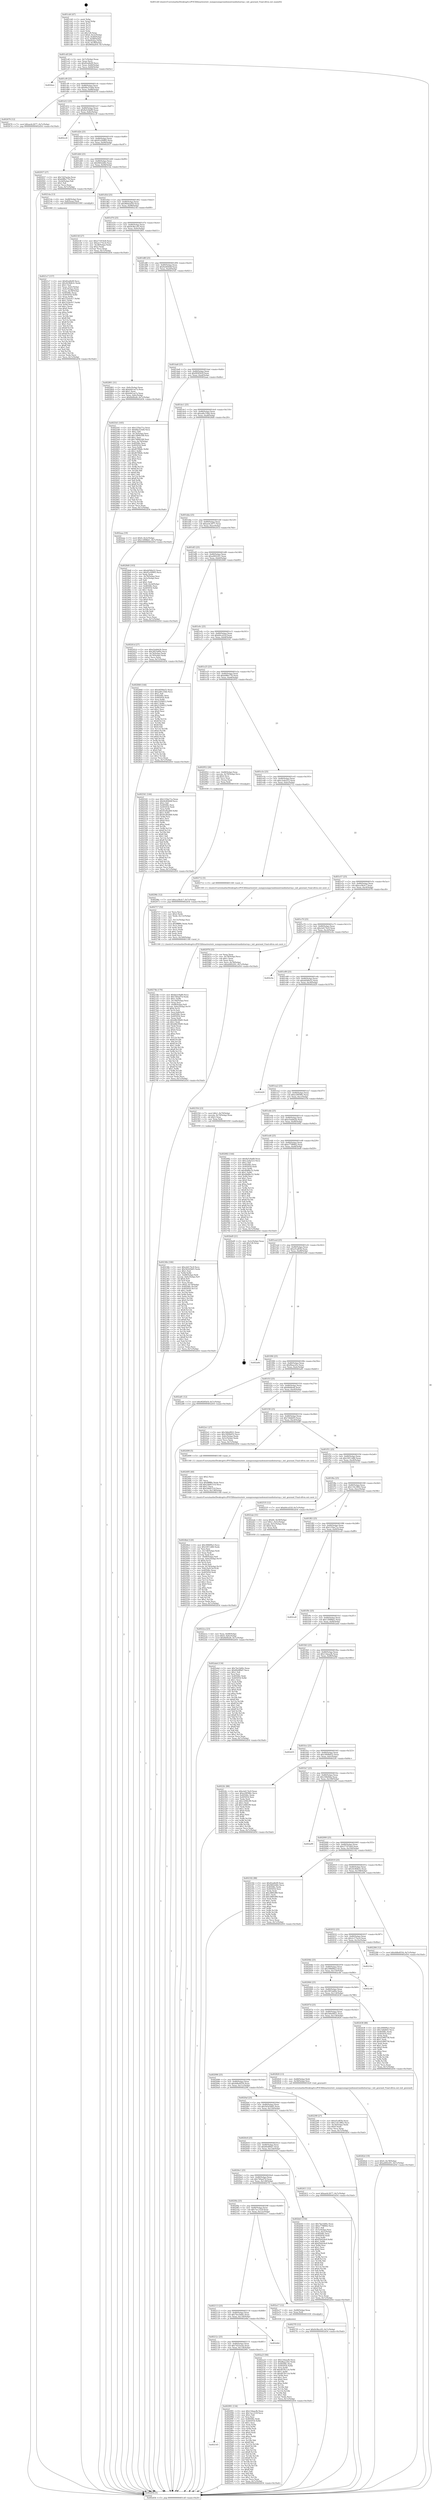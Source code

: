 digraph "0x401cb0" {
  label = "0x401cb0 (/mnt/c/Users/mathe/Desktop/tcc/POCII/binaries/extr_numpynumpyrandommtrandinitarray.c_init_genrand_Final-ollvm.out::main(0))"
  labelloc = "t"
  node[shape=record]

  Entry [label="",width=0.3,height=0.3,shape=circle,fillcolor=black,style=filled]
  "0x401cdf" [label="{
     0x401cdf [26]\l
     | [instrs]\l
     &nbsp;&nbsp;0x401cdf \<+3\>: mov -0x7c(%rbp),%eax\l
     &nbsp;&nbsp;0x401ce2 \<+2\>: mov %eax,%ecx\l
     &nbsp;&nbsp;0x401ce4 \<+6\>: sub $0x82a4fef9,%ecx\l
     &nbsp;&nbsp;0x401cea \<+3\>: mov %eax,-0x80(%rbp)\l
     &nbsp;&nbsp;0x401ced \<+6\>: mov %ecx,-0x84(%rbp)\l
     &nbsp;&nbsp;0x401cf3 \<+6\>: je 0000000000402bee \<main+0xf3e\>\l
  }"]
  "0x402bee" [label="{
     0x402bee\l
  }", style=dashed]
  "0x401cf9" [label="{
     0x401cf9 [25]\l
     | [instrs]\l
     &nbsp;&nbsp;0x401cf9 \<+5\>: jmp 0000000000401cfe \<main+0x4e\>\l
     &nbsp;&nbsp;0x401cfe \<+3\>: mov -0x80(%rbp),%eax\l
     &nbsp;&nbsp;0x401d01 \<+5\>: sub $0x84a314d4,%eax\l
     &nbsp;&nbsp;0x401d06 \<+6\>: mov %eax,-0x88(%rbp)\l
     &nbsp;&nbsp;0x401d0c \<+6\>: je 0000000000402676 \<main+0x9c6\>\l
  }"]
  Exit [label="",width=0.3,height=0.3,shape=circle,fillcolor=black,style=filled,peripheries=2]
  "0x402676" [label="{
     0x402676 [12]\l
     | [instrs]\l
     &nbsp;&nbsp;0x402676 \<+7\>: movl $0xae4c2677,-0x7c(%rbp)\l
     &nbsp;&nbsp;0x40267d \<+5\>: jmp 0000000000402d54 \<main+0x10a4\>\l
  }"]
  "0x401d12" [label="{
     0x401d12 [25]\l
     | [instrs]\l
     &nbsp;&nbsp;0x401d12 \<+5\>: jmp 0000000000401d17 \<main+0x67\>\l
     &nbsp;&nbsp;0x401d17 \<+3\>: mov -0x80(%rbp),%eax\l
     &nbsp;&nbsp;0x401d1a \<+5\>: sub $0x8a5c8a89,%eax\l
     &nbsp;&nbsp;0x401d1f \<+6\>: mov %eax,-0x8c(%rbp)\l
     &nbsp;&nbsp;0x401d25 \<+6\>: je 0000000000402cc8 \<main+0x1018\>\l
  }"]
  "0x402a23" [label="{
     0x402a23 [94]\l
     | [instrs]\l
     &nbsp;&nbsp;0x402a23 \<+5\>: mov $0x13daacfb,%ecx\l
     &nbsp;&nbsp;0x402a28 \<+5\>: mov $0xf8aacd5e,%edx\l
     &nbsp;&nbsp;0x402a2d \<+7\>: mov 0x40506c,%esi\l
     &nbsp;&nbsp;0x402a34 \<+8\>: mov 0x405054,%r8d\l
     &nbsp;&nbsp;0x402a3c \<+3\>: mov %esi,%r9d\l
     &nbsp;&nbsp;0x402a3f \<+7\>: add $0xd07811cb,%r9d\l
     &nbsp;&nbsp;0x402a46 \<+4\>: sub $0x1,%r9d\l
     &nbsp;&nbsp;0x402a4a \<+7\>: sub $0xd07811cb,%r9d\l
     &nbsp;&nbsp;0x402a51 \<+4\>: imul %r9d,%esi\l
     &nbsp;&nbsp;0x402a55 \<+3\>: and $0x1,%esi\l
     &nbsp;&nbsp;0x402a58 \<+3\>: cmp $0x0,%esi\l
     &nbsp;&nbsp;0x402a5b \<+4\>: sete %r10b\l
     &nbsp;&nbsp;0x402a5f \<+4\>: cmp $0xa,%r8d\l
     &nbsp;&nbsp;0x402a63 \<+4\>: setl %r11b\l
     &nbsp;&nbsp;0x402a67 \<+3\>: mov %r10b,%bl\l
     &nbsp;&nbsp;0x402a6a \<+3\>: and %r11b,%bl\l
     &nbsp;&nbsp;0x402a6d \<+3\>: xor %r11b,%r10b\l
     &nbsp;&nbsp;0x402a70 \<+3\>: or %r10b,%bl\l
     &nbsp;&nbsp;0x402a73 \<+3\>: test $0x1,%bl\l
     &nbsp;&nbsp;0x402a76 \<+3\>: cmovne %edx,%ecx\l
     &nbsp;&nbsp;0x402a79 \<+3\>: mov %ecx,-0x7c(%rbp)\l
     &nbsp;&nbsp;0x402a7c \<+5\>: jmp 0000000000402d54 \<main+0x10a4\>\l
  }"]
  "0x402cc8" [label="{
     0x402cc8\l
  }", style=dashed]
  "0x401d2b" [label="{
     0x401d2b [25]\l
     | [instrs]\l
     &nbsp;&nbsp;0x401d2b \<+5\>: jmp 0000000000401d30 \<main+0x80\>\l
     &nbsp;&nbsp;0x401d30 \<+3\>: mov -0x80(%rbp),%eax\l
     &nbsp;&nbsp;0x401d33 \<+5\>: sub $0x91a50993,%eax\l
     &nbsp;&nbsp;0x401d38 \<+6\>: mov %eax,-0x90(%rbp)\l
     &nbsp;&nbsp;0x401d3e \<+6\>: je 0000000000402937 \<main+0xc87\>\l
  }"]
  "0x402145" [label="{
     0x402145\l
  }", style=dashed]
  "0x402937" [label="{
     0x402937 [27]\l
     | [instrs]\l
     &nbsp;&nbsp;0x402937 \<+5\>: mov $0x7d25acba,%eax\l
     &nbsp;&nbsp;0x40293c \<+5\>: mov $0xb9f6e776,%ecx\l
     &nbsp;&nbsp;0x402941 \<+3\>: mov -0x2d(%rbp),%dl\l
     &nbsp;&nbsp;0x402944 \<+3\>: test $0x1,%dl\l
     &nbsp;&nbsp;0x402947 \<+3\>: cmovne %ecx,%eax\l
     &nbsp;&nbsp;0x40294a \<+3\>: mov %eax,-0x7c(%rbp)\l
     &nbsp;&nbsp;0x40294d \<+5\>: jmp 0000000000402d54 \<main+0x10a4\>\l
  }"]
  "0x401d44" [label="{
     0x401d44 [25]\l
     | [instrs]\l
     &nbsp;&nbsp;0x401d44 \<+5\>: jmp 0000000000401d49 \<main+0x99\>\l
     &nbsp;&nbsp;0x401d49 \<+3\>: mov -0x80(%rbp),%eax\l
     &nbsp;&nbsp;0x401d4c \<+5\>: sub $0x9402d4fe,%eax\l
     &nbsp;&nbsp;0x401d51 \<+6\>: mov %eax,-0x94(%rbp)\l
     &nbsp;&nbsp;0x401d57 \<+6\>: je 00000000004021da \<main+0x52a\>\l
  }"]
  "0x402991" [label="{
     0x402991 [134]\l
     | [instrs]\l
     &nbsp;&nbsp;0x402991 \<+5\>: mov $0x13daacfb,%eax\l
     &nbsp;&nbsp;0x402996 \<+5\>: mov $0x7acc333f,%ecx\l
     &nbsp;&nbsp;0x40299b \<+2\>: mov $0x1,%dl\l
     &nbsp;&nbsp;0x40299d \<+2\>: xor %esi,%esi\l
     &nbsp;&nbsp;0x40299f \<+7\>: mov 0x40506c,%edi\l
     &nbsp;&nbsp;0x4029a6 \<+8\>: mov 0x405054,%r8d\l
     &nbsp;&nbsp;0x4029ae \<+3\>: sub $0x1,%esi\l
     &nbsp;&nbsp;0x4029b1 \<+3\>: mov %edi,%r9d\l
     &nbsp;&nbsp;0x4029b4 \<+3\>: add %esi,%r9d\l
     &nbsp;&nbsp;0x4029b7 \<+4\>: imul %r9d,%edi\l
     &nbsp;&nbsp;0x4029bb \<+3\>: and $0x1,%edi\l
     &nbsp;&nbsp;0x4029be \<+3\>: cmp $0x0,%edi\l
     &nbsp;&nbsp;0x4029c1 \<+4\>: sete %r10b\l
     &nbsp;&nbsp;0x4029c5 \<+4\>: cmp $0xa,%r8d\l
     &nbsp;&nbsp;0x4029c9 \<+4\>: setl %r11b\l
     &nbsp;&nbsp;0x4029cd \<+3\>: mov %r10b,%bl\l
     &nbsp;&nbsp;0x4029d0 \<+3\>: xor $0xff,%bl\l
     &nbsp;&nbsp;0x4029d3 \<+3\>: mov %r11b,%r14b\l
     &nbsp;&nbsp;0x4029d6 \<+4\>: xor $0xff,%r14b\l
     &nbsp;&nbsp;0x4029da \<+3\>: xor $0x1,%dl\l
     &nbsp;&nbsp;0x4029dd \<+3\>: mov %bl,%r15b\l
     &nbsp;&nbsp;0x4029e0 \<+4\>: and $0xff,%r15b\l
     &nbsp;&nbsp;0x4029e4 \<+3\>: and %dl,%r10b\l
     &nbsp;&nbsp;0x4029e7 \<+3\>: mov %r14b,%r12b\l
     &nbsp;&nbsp;0x4029ea \<+4\>: and $0xff,%r12b\l
     &nbsp;&nbsp;0x4029ee \<+3\>: and %dl,%r11b\l
     &nbsp;&nbsp;0x4029f1 \<+3\>: or %r10b,%r15b\l
     &nbsp;&nbsp;0x4029f4 \<+3\>: or %r11b,%r12b\l
     &nbsp;&nbsp;0x4029f7 \<+3\>: xor %r12b,%r15b\l
     &nbsp;&nbsp;0x4029fa \<+3\>: or %r14b,%bl\l
     &nbsp;&nbsp;0x4029fd \<+3\>: xor $0xff,%bl\l
     &nbsp;&nbsp;0x402a00 \<+3\>: or $0x1,%dl\l
     &nbsp;&nbsp;0x402a03 \<+2\>: and %dl,%bl\l
     &nbsp;&nbsp;0x402a05 \<+3\>: or %bl,%r15b\l
     &nbsp;&nbsp;0x402a08 \<+4\>: test $0x1,%r15b\l
     &nbsp;&nbsp;0x402a0c \<+3\>: cmovne %ecx,%eax\l
     &nbsp;&nbsp;0x402a0f \<+3\>: mov %eax,-0x7c(%rbp)\l
     &nbsp;&nbsp;0x402a12 \<+5\>: jmp 0000000000402d54 \<main+0x10a4\>\l
  }"]
  "0x4021da" [label="{
     0x4021da [13]\l
     | [instrs]\l
     &nbsp;&nbsp;0x4021da \<+4\>: mov -0x48(%rbp),%rax\l
     &nbsp;&nbsp;0x4021de \<+4\>: mov 0x8(%rax),%rdi\l
     &nbsp;&nbsp;0x4021e2 \<+5\>: call 0000000000401060 \<atoi@plt\>\l
     | [calls]\l
     &nbsp;&nbsp;0x401060 \{1\} (unknown)\l
  }"]
  "0x401d5d" [label="{
     0x401d5d [25]\l
     | [instrs]\l
     &nbsp;&nbsp;0x401d5d \<+5\>: jmp 0000000000401d62 \<main+0xb2\>\l
     &nbsp;&nbsp;0x401d62 \<+3\>: mov -0x80(%rbp),%eax\l
     &nbsp;&nbsp;0x401d65 \<+5\>: sub $0x960da450,%eax\l
     &nbsp;&nbsp;0x401d6a \<+6\>: mov %eax,-0x98(%rbp)\l
     &nbsp;&nbsp;0x401d70 \<+6\>: je 000000000040214f \<main+0x49f\>\l
  }"]
  "0x40212c" [label="{
     0x40212c [25]\l
     | [instrs]\l
     &nbsp;&nbsp;0x40212c \<+5\>: jmp 0000000000402131 \<main+0x481\>\l
     &nbsp;&nbsp;0x402131 \<+3\>: mov -0x80(%rbp),%eax\l
     &nbsp;&nbsp;0x402134 \<+5\>: sub $0x7d25acba,%eax\l
     &nbsp;&nbsp;0x402139 \<+6\>: mov %eax,-0x134(%rbp)\l
     &nbsp;&nbsp;0x40213f \<+6\>: je 0000000000402991 \<main+0xce1\>\l
  }"]
  "0x40214f" [label="{
     0x40214f [27]\l
     | [instrs]\l
     &nbsp;&nbsp;0x40214f \<+5\>: mov $0x27197de8,%eax\l
     &nbsp;&nbsp;0x402154 \<+5\>: mov $0x2c175ec4,%ecx\l
     &nbsp;&nbsp;0x402159 \<+3\>: mov -0x38(%rbp),%edx\l
     &nbsp;&nbsp;0x40215c \<+3\>: cmp $0x2,%edx\l
     &nbsp;&nbsp;0x40215f \<+3\>: cmovne %ecx,%eax\l
     &nbsp;&nbsp;0x402162 \<+3\>: mov %eax,-0x7c(%rbp)\l
     &nbsp;&nbsp;0x402165 \<+5\>: jmp 0000000000402d54 \<main+0x10a4\>\l
  }"]
  "0x401d76" [label="{
     0x401d76 [25]\l
     | [instrs]\l
     &nbsp;&nbsp;0x401d76 \<+5\>: jmp 0000000000401d7b \<main+0xcb\>\l
     &nbsp;&nbsp;0x401d7b \<+3\>: mov -0x80(%rbp),%eax\l
     &nbsp;&nbsp;0x401d7e \<+5\>: sub $0x9c9bcc05,%eax\l
     &nbsp;&nbsp;0x401d83 \<+6\>: mov %eax,-0x9c(%rbp)\l
     &nbsp;&nbsp;0x401d89 \<+6\>: je 0000000000402801 \<main+0xb51\>\l
  }"]
  "0x402d54" [label="{
     0x402d54 [5]\l
     | [instrs]\l
     &nbsp;&nbsp;0x402d54 \<+5\>: jmp 0000000000401cdf \<main+0x2f\>\l
  }"]
  "0x401cb0" [label="{
     0x401cb0 [47]\l
     | [instrs]\l
     &nbsp;&nbsp;0x401cb0 \<+1\>: push %rbp\l
     &nbsp;&nbsp;0x401cb1 \<+3\>: mov %rsp,%rbp\l
     &nbsp;&nbsp;0x401cb4 \<+2\>: push %r15\l
     &nbsp;&nbsp;0x401cb6 \<+2\>: push %r14\l
     &nbsp;&nbsp;0x401cb8 \<+2\>: push %r13\l
     &nbsp;&nbsp;0x401cba \<+2\>: push %r12\l
     &nbsp;&nbsp;0x401cbc \<+1\>: push %rbx\l
     &nbsp;&nbsp;0x401cbd \<+7\>: sub $0x128,%rsp\l
     &nbsp;&nbsp;0x401cc4 \<+7\>: movl $0x0,-0x3c(%rbp)\l
     &nbsp;&nbsp;0x401ccb \<+3\>: mov %edi,-0x40(%rbp)\l
     &nbsp;&nbsp;0x401cce \<+4\>: mov %rsi,-0x48(%rbp)\l
     &nbsp;&nbsp;0x401cd2 \<+3\>: mov -0x40(%rbp),%edi\l
     &nbsp;&nbsp;0x401cd5 \<+3\>: mov %edi,-0x38(%rbp)\l
     &nbsp;&nbsp;0x401cd8 \<+7\>: movl $0x960da450,-0x7c(%rbp)\l
  }"]
  "0x402d4d" [label="{
     0x402d4d\l
  }", style=dashed]
  "0x402801" [label="{
     0x402801 [31]\l
     | [instrs]\l
     &nbsp;&nbsp;0x402801 \<+3\>: mov -0x6c(%rbp),%eax\l
     &nbsp;&nbsp;0x402804 \<+5\>: add $0xb441aa7a,%eax\l
     &nbsp;&nbsp;0x402809 \<+3\>: add $0x1,%eax\l
     &nbsp;&nbsp;0x40280c \<+5\>: sub $0xb441aa7a,%eax\l
     &nbsp;&nbsp;0x402811 \<+3\>: mov %eax,-0x6c(%rbp)\l
     &nbsp;&nbsp;0x402814 \<+7\>: movl $0x6b0fed4,-0x7c(%rbp)\l
     &nbsp;&nbsp;0x40281b \<+5\>: jmp 0000000000402d54 \<main+0x10a4\>\l
  }"]
  "0x401d8f" [label="{
     0x401d8f [25]\l
     | [instrs]\l
     &nbsp;&nbsp;0x401d8f \<+5\>: jmp 0000000000401d94 \<main+0xe4\>\l
     &nbsp;&nbsp;0x401d94 \<+3\>: mov -0x80(%rbp),%eax\l
     &nbsp;&nbsp;0x401d97 \<+5\>: sub $0x9e40444f,%eax\l
     &nbsp;&nbsp;0x401d9c \<+6\>: mov %eax,-0xa0(%rbp)\l
     &nbsp;&nbsp;0x401da2 \<+6\>: je 00000000004025d1 \<main+0x921\>\l
  }"]
  "0x402113" [label="{
     0x402113 [25]\l
     | [instrs]\l
     &nbsp;&nbsp;0x402113 \<+5\>: jmp 0000000000402118 \<main+0x468\>\l
     &nbsp;&nbsp;0x402118 \<+3\>: mov -0x80(%rbp),%eax\l
     &nbsp;&nbsp;0x40211b \<+5\>: sub $0x7be1b60c,%eax\l
     &nbsp;&nbsp;0x402120 \<+6\>: mov %eax,-0x130(%rbp)\l
     &nbsp;&nbsp;0x402126 \<+6\>: je 0000000000402d4d \<main+0x109d\>\l
  }"]
  "0x4025d1" [label="{
     0x4025d1 [165]\l
     | [instrs]\l
     &nbsp;&nbsp;0x4025d1 \<+5\>: mov $0x125ba71a,%eax\l
     &nbsp;&nbsp;0x4025d6 \<+5\>: mov $0x84a314d4,%ecx\l
     &nbsp;&nbsp;0x4025db \<+2\>: mov $0x1,%dl\l
     &nbsp;&nbsp;0x4025dd \<+3\>: mov -0x74(%rbp),%esi\l
     &nbsp;&nbsp;0x4025e0 \<+6\>: add $0x7d90b168,%esi\l
     &nbsp;&nbsp;0x4025e6 \<+3\>: add $0x1,%esi\l
     &nbsp;&nbsp;0x4025e9 \<+6\>: sub $0x7d90b168,%esi\l
     &nbsp;&nbsp;0x4025ef \<+3\>: mov %esi,-0x74(%rbp)\l
     &nbsp;&nbsp;0x4025f2 \<+7\>: mov 0x40506c,%esi\l
     &nbsp;&nbsp;0x4025f9 \<+7\>: mov 0x405054,%edi\l
     &nbsp;&nbsp;0x402600 \<+3\>: mov %esi,%r8d\l
     &nbsp;&nbsp;0x402603 \<+7\>: sub $0xf67f9b8c,%r8d\l
     &nbsp;&nbsp;0x40260a \<+4\>: sub $0x1,%r8d\l
     &nbsp;&nbsp;0x40260e \<+7\>: add $0xf67f9b8c,%r8d\l
     &nbsp;&nbsp;0x402615 \<+4\>: imul %r8d,%esi\l
     &nbsp;&nbsp;0x402619 \<+3\>: and $0x1,%esi\l
     &nbsp;&nbsp;0x40261c \<+3\>: cmp $0x0,%esi\l
     &nbsp;&nbsp;0x40261f \<+4\>: sete %r9b\l
     &nbsp;&nbsp;0x402623 \<+3\>: cmp $0xa,%edi\l
     &nbsp;&nbsp;0x402626 \<+4\>: setl %r10b\l
     &nbsp;&nbsp;0x40262a \<+3\>: mov %r9b,%r11b\l
     &nbsp;&nbsp;0x40262d \<+4\>: xor $0xff,%r11b\l
     &nbsp;&nbsp;0x402631 \<+3\>: mov %r10b,%bl\l
     &nbsp;&nbsp;0x402634 \<+3\>: xor $0xff,%bl\l
     &nbsp;&nbsp;0x402637 \<+3\>: xor $0x1,%dl\l
     &nbsp;&nbsp;0x40263a \<+3\>: mov %r11b,%r14b\l
     &nbsp;&nbsp;0x40263d \<+4\>: and $0xff,%r14b\l
     &nbsp;&nbsp;0x402641 \<+3\>: and %dl,%r9b\l
     &nbsp;&nbsp;0x402644 \<+3\>: mov %bl,%r15b\l
     &nbsp;&nbsp;0x402647 \<+4\>: and $0xff,%r15b\l
     &nbsp;&nbsp;0x40264b \<+3\>: and %dl,%r10b\l
     &nbsp;&nbsp;0x40264e \<+3\>: or %r9b,%r14b\l
     &nbsp;&nbsp;0x402651 \<+3\>: or %r10b,%r15b\l
     &nbsp;&nbsp;0x402654 \<+3\>: xor %r15b,%r14b\l
     &nbsp;&nbsp;0x402657 \<+3\>: or %bl,%r11b\l
     &nbsp;&nbsp;0x40265a \<+4\>: xor $0xff,%r11b\l
     &nbsp;&nbsp;0x40265e \<+3\>: or $0x1,%dl\l
     &nbsp;&nbsp;0x402661 \<+3\>: and %dl,%r11b\l
     &nbsp;&nbsp;0x402664 \<+3\>: or %r11b,%r14b\l
     &nbsp;&nbsp;0x402667 \<+4\>: test $0x1,%r14b\l
     &nbsp;&nbsp;0x40266b \<+3\>: cmovne %ecx,%eax\l
     &nbsp;&nbsp;0x40266e \<+3\>: mov %eax,-0x7c(%rbp)\l
     &nbsp;&nbsp;0x402671 \<+5\>: jmp 0000000000402d54 \<main+0x10a4\>\l
  }"]
  "0x401da8" [label="{
     0x401da8 [25]\l
     | [instrs]\l
     &nbsp;&nbsp;0x401da8 \<+5\>: jmp 0000000000401dad \<main+0xfd\>\l
     &nbsp;&nbsp;0x401dad \<+3\>: mov -0x80(%rbp),%eax\l
     &nbsp;&nbsp;0x401db0 \<+5\>: sub $0x9f285b5f,%eax\l
     &nbsp;&nbsp;0x401db5 \<+6\>: mov %eax,-0xa4(%rbp)\l
     &nbsp;&nbsp;0x401dbb \<+6\>: je 0000000000402aaa \<main+0xdfa\>\l
  }"]
  "0x402a17" [label="{
     0x402a17 [12]\l
     | [instrs]\l
     &nbsp;&nbsp;0x402a17 \<+4\>: mov -0x68(%rbp),%rax\l
     &nbsp;&nbsp;0x402a1b \<+3\>: mov %rax,%rdi\l
     &nbsp;&nbsp;0x402a1e \<+5\>: call 0000000000401030 \<free@plt\>\l
     | [calls]\l
     &nbsp;&nbsp;0x401030 \{1\} (unknown)\l
  }"]
  "0x402aaa" [label="{
     0x402aaa [19]\l
     | [instrs]\l
     &nbsp;&nbsp;0x402aaa \<+7\>: movl $0x0,-0x3c(%rbp)\l
     &nbsp;&nbsp;0x402ab1 \<+7\>: movl $0x12f08bb1,-0x7c(%rbp)\l
     &nbsp;&nbsp;0x402ab8 \<+5\>: jmp 0000000000402d54 \<main+0x10a4\>\l
  }"]
  "0x401dc1" [label="{
     0x401dc1 [25]\l
     | [instrs]\l
     &nbsp;&nbsp;0x401dc1 \<+5\>: jmp 0000000000401dc6 \<main+0x116\>\l
     &nbsp;&nbsp;0x401dc6 \<+3\>: mov -0x80(%rbp),%eax\l
     &nbsp;&nbsp;0x401dc9 \<+5\>: sub $0xad0c33bb,%eax\l
     &nbsp;&nbsp;0x401dce \<+6\>: mov %eax,-0xa8(%rbp)\l
     &nbsp;&nbsp;0x401dd4 \<+6\>: je 00000000004028d0 \<main+0xc20\>\l
  }"]
  "0x40296c" [label="{
     0x40296c [12]\l
     | [instrs]\l
     &nbsp;&nbsp;0x40296c \<+7\>: movl $0xca38cfc7,-0x7c(%rbp)\l
     &nbsp;&nbsp;0x402973 \<+5\>: jmp 0000000000402d54 \<main+0x10a4\>\l
  }"]
  "0x4028d0" [label="{
     0x4028d0 [103]\l
     | [instrs]\l
     &nbsp;&nbsp;0x4028d0 \<+5\>: mov $0xdd56fa52,%eax\l
     &nbsp;&nbsp;0x4028d5 \<+5\>: mov $0x91a50993,%ecx\l
     &nbsp;&nbsp;0x4028da \<+2\>: xor %edx,%edx\l
     &nbsp;&nbsp;0x4028dc \<+3\>: mov -0x78(%rbp),%esi\l
     &nbsp;&nbsp;0x4028df \<+3\>: cmp -0x5c(%rbp),%esi\l
     &nbsp;&nbsp;0x4028e2 \<+4\>: setl %dil\l
     &nbsp;&nbsp;0x4028e6 \<+4\>: and $0x1,%dil\l
     &nbsp;&nbsp;0x4028ea \<+4\>: mov %dil,-0x2d(%rbp)\l
     &nbsp;&nbsp;0x4028ee \<+7\>: mov 0x40506c,%esi\l
     &nbsp;&nbsp;0x4028f5 \<+8\>: mov 0x405054,%r8d\l
     &nbsp;&nbsp;0x4028fd \<+3\>: sub $0x1,%edx\l
     &nbsp;&nbsp;0x402900 \<+3\>: mov %esi,%r9d\l
     &nbsp;&nbsp;0x402903 \<+3\>: add %edx,%r9d\l
     &nbsp;&nbsp;0x402906 \<+4\>: imul %r9d,%esi\l
     &nbsp;&nbsp;0x40290a \<+3\>: and $0x1,%esi\l
     &nbsp;&nbsp;0x40290d \<+3\>: cmp $0x0,%esi\l
     &nbsp;&nbsp;0x402910 \<+4\>: sete %dil\l
     &nbsp;&nbsp;0x402914 \<+4\>: cmp $0xa,%r8d\l
     &nbsp;&nbsp;0x402918 \<+4\>: setl %r10b\l
     &nbsp;&nbsp;0x40291c \<+3\>: mov %dil,%r11b\l
     &nbsp;&nbsp;0x40291f \<+3\>: and %r10b,%r11b\l
     &nbsp;&nbsp;0x402922 \<+3\>: xor %r10b,%dil\l
     &nbsp;&nbsp;0x402925 \<+3\>: or %dil,%r11b\l
     &nbsp;&nbsp;0x402928 \<+4\>: test $0x1,%r11b\l
     &nbsp;&nbsp;0x40292c \<+3\>: cmovne %ecx,%eax\l
     &nbsp;&nbsp;0x40292f \<+3\>: mov %eax,-0x7c(%rbp)\l
     &nbsp;&nbsp;0x402932 \<+5\>: jmp 0000000000402d54 \<main+0x10a4\>\l
  }"]
  "0x401dda" [label="{
     0x401dda [25]\l
     | [instrs]\l
     &nbsp;&nbsp;0x401dda \<+5\>: jmp 0000000000401ddf \<main+0x12f\>\l
     &nbsp;&nbsp;0x401ddf \<+3\>: mov -0x80(%rbp),%eax\l
     &nbsp;&nbsp;0x401de2 \<+5\>: sub $0xae4c2677,%eax\l
     &nbsp;&nbsp;0x401de7 \<+6\>: mov %eax,-0xac(%rbp)\l
     &nbsp;&nbsp;0x401ded \<+6\>: je 000000000040241d \<main+0x76d\>\l
  }"]
  "0x40282d" [label="{
     0x40282d [19]\l
     | [instrs]\l
     &nbsp;&nbsp;0x40282d \<+7\>: movl $0x0,-0x78(%rbp)\l
     &nbsp;&nbsp;0x402834 \<+7\>: movl $0xaf492201,-0x7c(%rbp)\l
     &nbsp;&nbsp;0x40283b \<+5\>: jmp 0000000000402d54 \<main+0x10a4\>\l
  }"]
  "0x40241d" [label="{
     0x40241d [27]\l
     | [instrs]\l
     &nbsp;&nbsp;0x40241d \<+5\>: mov $0xe5ebbb2b,%eax\l
     &nbsp;&nbsp;0x402422 \<+5\>: mov $0x3853a60a,%ecx\l
     &nbsp;&nbsp;0x402427 \<+3\>: mov -0x74(%rbp),%edx\l
     &nbsp;&nbsp;0x40242a \<+3\>: cmp -0x70(%rbp),%edx\l
     &nbsp;&nbsp;0x40242d \<+3\>: cmovl %ecx,%eax\l
     &nbsp;&nbsp;0x402430 \<+3\>: mov %eax,-0x7c(%rbp)\l
     &nbsp;&nbsp;0x402433 \<+5\>: jmp 0000000000402d54 \<main+0x10a4\>\l
  }"]
  "0x401df3" [label="{
     0x401df3 [25]\l
     | [instrs]\l
     &nbsp;&nbsp;0x401df3 \<+5\>: jmp 0000000000401df8 \<main+0x148\>\l
     &nbsp;&nbsp;0x401df8 \<+3\>: mov -0x80(%rbp),%eax\l
     &nbsp;&nbsp;0x401dfb \<+5\>: sub $0xaf492201,%eax\l
     &nbsp;&nbsp;0x401e00 \<+6\>: mov %eax,-0xb0(%rbp)\l
     &nbsp;&nbsp;0x401e06 \<+6\>: je 0000000000402840 \<main+0xb90\>\l
  }"]
  "0x4020fa" [label="{
     0x4020fa [25]\l
     | [instrs]\l
     &nbsp;&nbsp;0x4020fa \<+5\>: jmp 00000000004020ff \<main+0x44f\>\l
     &nbsp;&nbsp;0x4020ff \<+3\>: mov -0x80(%rbp),%eax\l
     &nbsp;&nbsp;0x402102 \<+5\>: sub $0x7acc333f,%eax\l
     &nbsp;&nbsp;0x402107 \<+6\>: mov %eax,-0x12c(%rbp)\l
     &nbsp;&nbsp;0x40210d \<+6\>: je 0000000000402a17 \<main+0xd67\>\l
  }"]
  "0x402840" [label="{
     0x402840 [144]\l
     | [instrs]\l
     &nbsp;&nbsp;0x402840 \<+5\>: mov $0xdd56fa52,%eax\l
     &nbsp;&nbsp;0x402845 \<+5\>: mov $0xad0c33bb,%ecx\l
     &nbsp;&nbsp;0x40284a \<+2\>: mov $0x1,%dl\l
     &nbsp;&nbsp;0x40284c \<+7\>: mov 0x40506c,%esi\l
     &nbsp;&nbsp;0x402853 \<+7\>: mov 0x405054,%edi\l
     &nbsp;&nbsp;0x40285a \<+3\>: mov %esi,%r8d\l
     &nbsp;&nbsp;0x40285d \<+7\>: sub $0x21f26012,%r8d\l
     &nbsp;&nbsp;0x402864 \<+4\>: sub $0x1,%r8d\l
     &nbsp;&nbsp;0x402868 \<+7\>: add $0x21f26012,%r8d\l
     &nbsp;&nbsp;0x40286f \<+4\>: imul %r8d,%esi\l
     &nbsp;&nbsp;0x402873 \<+3\>: and $0x1,%esi\l
     &nbsp;&nbsp;0x402876 \<+3\>: cmp $0x0,%esi\l
     &nbsp;&nbsp;0x402879 \<+4\>: sete %r9b\l
     &nbsp;&nbsp;0x40287d \<+3\>: cmp $0xa,%edi\l
     &nbsp;&nbsp;0x402880 \<+4\>: setl %r10b\l
     &nbsp;&nbsp;0x402884 \<+3\>: mov %r9b,%r11b\l
     &nbsp;&nbsp;0x402887 \<+4\>: xor $0xff,%r11b\l
     &nbsp;&nbsp;0x40288b \<+3\>: mov %r10b,%bl\l
     &nbsp;&nbsp;0x40288e \<+3\>: xor $0xff,%bl\l
     &nbsp;&nbsp;0x402891 \<+3\>: xor $0x0,%dl\l
     &nbsp;&nbsp;0x402894 \<+3\>: mov %r11b,%r14b\l
     &nbsp;&nbsp;0x402897 \<+4\>: and $0x0,%r14b\l
     &nbsp;&nbsp;0x40289b \<+3\>: and %dl,%r9b\l
     &nbsp;&nbsp;0x40289e \<+3\>: mov %bl,%r15b\l
     &nbsp;&nbsp;0x4028a1 \<+4\>: and $0x0,%r15b\l
     &nbsp;&nbsp;0x4028a5 \<+3\>: and %dl,%r10b\l
     &nbsp;&nbsp;0x4028a8 \<+3\>: or %r9b,%r14b\l
     &nbsp;&nbsp;0x4028ab \<+3\>: or %r10b,%r15b\l
     &nbsp;&nbsp;0x4028ae \<+3\>: xor %r15b,%r14b\l
     &nbsp;&nbsp;0x4028b1 \<+3\>: or %bl,%r11b\l
     &nbsp;&nbsp;0x4028b4 \<+4\>: xor $0xff,%r11b\l
     &nbsp;&nbsp;0x4028b8 \<+3\>: or $0x0,%dl\l
     &nbsp;&nbsp;0x4028bb \<+3\>: and %dl,%r11b\l
     &nbsp;&nbsp;0x4028be \<+3\>: or %r11b,%r14b\l
     &nbsp;&nbsp;0x4028c1 \<+4\>: test $0x1,%r14b\l
     &nbsp;&nbsp;0x4028c5 \<+3\>: cmovne %ecx,%eax\l
     &nbsp;&nbsp;0x4028c8 \<+3\>: mov %eax,-0x7c(%rbp)\l
     &nbsp;&nbsp;0x4028cb \<+5\>: jmp 0000000000402d54 \<main+0x10a4\>\l
  }"]
  "0x401e0c" [label="{
     0x401e0c [25]\l
     | [instrs]\l
     &nbsp;&nbsp;0x401e0c \<+5\>: jmp 0000000000401e11 \<main+0x161\>\l
     &nbsp;&nbsp;0x401e11 \<+3\>: mov -0x80(%rbp),%eax\l
     &nbsp;&nbsp;0x401e14 \<+5\>: sub $0xb9ccd32f,%eax\l
     &nbsp;&nbsp;0x401e19 \<+6\>: mov %eax,-0xb4(%rbp)\l
     &nbsp;&nbsp;0x401e1f \<+6\>: je 0000000000402541 \<main+0x891\>\l
  }"]
  "0x4027f5" [label="{
     0x4027f5 [12]\l
     | [instrs]\l
     &nbsp;&nbsp;0x4027f5 \<+7\>: movl $0x9c9bcc05,-0x7c(%rbp)\l
     &nbsp;&nbsp;0x4027fc \<+5\>: jmp 0000000000402d54 \<main+0x10a4\>\l
  }"]
  "0x402541" [label="{
     0x402541 [144]\l
     | [instrs]\l
     &nbsp;&nbsp;0x402541 \<+5\>: mov $0x125ba71a,%eax\l
     &nbsp;&nbsp;0x402546 \<+5\>: mov $0x9e40444f,%ecx\l
     &nbsp;&nbsp;0x40254b \<+2\>: mov $0x1,%dl\l
     &nbsp;&nbsp;0x40254d \<+7\>: mov 0x40506c,%esi\l
     &nbsp;&nbsp;0x402554 \<+7\>: mov 0x405054,%edi\l
     &nbsp;&nbsp;0x40255b \<+3\>: mov %esi,%r8d\l
     &nbsp;&nbsp;0x40255e \<+7\>: sub $0x91d0ad69,%r8d\l
     &nbsp;&nbsp;0x402565 \<+4\>: sub $0x1,%r8d\l
     &nbsp;&nbsp;0x402569 \<+7\>: add $0x91d0ad69,%r8d\l
     &nbsp;&nbsp;0x402570 \<+4\>: imul %r8d,%esi\l
     &nbsp;&nbsp;0x402574 \<+3\>: and $0x1,%esi\l
     &nbsp;&nbsp;0x402577 \<+3\>: cmp $0x0,%esi\l
     &nbsp;&nbsp;0x40257a \<+4\>: sete %r9b\l
     &nbsp;&nbsp;0x40257e \<+3\>: cmp $0xa,%edi\l
     &nbsp;&nbsp;0x402581 \<+4\>: setl %r10b\l
     &nbsp;&nbsp;0x402585 \<+3\>: mov %r9b,%r11b\l
     &nbsp;&nbsp;0x402588 \<+4\>: xor $0xff,%r11b\l
     &nbsp;&nbsp;0x40258c \<+3\>: mov %r10b,%bl\l
     &nbsp;&nbsp;0x40258f \<+3\>: xor $0xff,%bl\l
     &nbsp;&nbsp;0x402592 \<+3\>: xor $0x1,%dl\l
     &nbsp;&nbsp;0x402595 \<+3\>: mov %r11b,%r14b\l
     &nbsp;&nbsp;0x402598 \<+4\>: and $0xff,%r14b\l
     &nbsp;&nbsp;0x40259c \<+3\>: and %dl,%r9b\l
     &nbsp;&nbsp;0x40259f \<+3\>: mov %bl,%r15b\l
     &nbsp;&nbsp;0x4025a2 \<+4\>: and $0xff,%r15b\l
     &nbsp;&nbsp;0x4025a6 \<+3\>: and %dl,%r10b\l
     &nbsp;&nbsp;0x4025a9 \<+3\>: or %r9b,%r14b\l
     &nbsp;&nbsp;0x4025ac \<+3\>: or %r10b,%r15b\l
     &nbsp;&nbsp;0x4025af \<+3\>: xor %r15b,%r14b\l
     &nbsp;&nbsp;0x4025b2 \<+3\>: or %bl,%r11b\l
     &nbsp;&nbsp;0x4025b5 \<+4\>: xor $0xff,%r11b\l
     &nbsp;&nbsp;0x4025b9 \<+3\>: or $0x1,%dl\l
     &nbsp;&nbsp;0x4025bc \<+3\>: and %dl,%r11b\l
     &nbsp;&nbsp;0x4025bf \<+3\>: or %r11b,%r14b\l
     &nbsp;&nbsp;0x4025c2 \<+4\>: test $0x1,%r14b\l
     &nbsp;&nbsp;0x4025c6 \<+3\>: cmovne %ecx,%eax\l
     &nbsp;&nbsp;0x4025c9 \<+3\>: mov %eax,-0x7c(%rbp)\l
     &nbsp;&nbsp;0x4025cc \<+5\>: jmp 0000000000402d54 \<main+0x10a4\>\l
  }"]
  "0x401e25" [label="{
     0x401e25 [25]\l
     | [instrs]\l
     &nbsp;&nbsp;0x401e25 \<+5\>: jmp 0000000000401e2a \<main+0x17a\>\l
     &nbsp;&nbsp;0x401e2a \<+3\>: mov -0x80(%rbp),%eax\l
     &nbsp;&nbsp;0x401e2d \<+5\>: sub $0xb9f6e776,%eax\l
     &nbsp;&nbsp;0x401e32 \<+6\>: mov %eax,-0xb8(%rbp)\l
     &nbsp;&nbsp;0x401e38 \<+6\>: je 0000000000402952 \<main+0xca2\>\l
  }"]
  "0x4020e1" [label="{
     0x4020e1 [25]\l
     | [instrs]\l
     &nbsp;&nbsp;0x4020e1 \<+5\>: jmp 00000000004020e6 \<main+0x436\>\l
     &nbsp;&nbsp;0x4020e6 \<+3\>: mov -0x80(%rbp),%eax\l
     &nbsp;&nbsp;0x4020e9 \<+5\>: sub $0x740aef7d,%eax\l
     &nbsp;&nbsp;0x4020ee \<+6\>: mov %eax,-0x128(%rbp)\l
     &nbsp;&nbsp;0x4020f4 \<+6\>: je 00000000004027f5 \<main+0xb45\>\l
  }"]
  "0x402952" [label="{
     0x402952 [26]\l
     | [instrs]\l
     &nbsp;&nbsp;0x402952 \<+4\>: mov -0x68(%rbp),%rax\l
     &nbsp;&nbsp;0x402956 \<+4\>: movslq -0x78(%rbp),%rcx\l
     &nbsp;&nbsp;0x40295a \<+4\>: shl $0x4,%rcx\l
     &nbsp;&nbsp;0x40295e \<+3\>: add %rcx,%rax\l
     &nbsp;&nbsp;0x402961 \<+3\>: mov (%rax),%rax\l
     &nbsp;&nbsp;0x402964 \<+3\>: mov %rax,%rdi\l
     &nbsp;&nbsp;0x402967 \<+5\>: call 0000000000401030 \<free@plt\>\l
     | [calls]\l
     &nbsp;&nbsp;0x401030 \{1\} (unknown)\l
  }"]
  "0x401e3e" [label="{
     0x401e3e [25]\l
     | [instrs]\l
     &nbsp;&nbsp;0x401e3e \<+5\>: jmp 0000000000401e43 \<main+0x193\>\l
     &nbsp;&nbsp;0x401e43 \<+3\>: mov -0x80(%rbp),%eax\l
     &nbsp;&nbsp;0x401e46 \<+5\>: sub $0xc2a4a523,%eax\l
     &nbsp;&nbsp;0x401e4b \<+6\>: mov %eax,-0xbc(%rbp)\l
     &nbsp;&nbsp;0x401e51 \<+6\>: je 0000000000402712 \<main+0xa62\>\l
  }"]
  "0x402b43" [label="{
     0x402b43 [150]\l
     | [instrs]\l
     &nbsp;&nbsp;0x402b43 \<+5\>: mov $0x7be1b60c,%eax\l
     &nbsp;&nbsp;0x402b48 \<+5\>: mov $0xe7798062,%ecx\l
     &nbsp;&nbsp;0x402b4d \<+2\>: mov $0x1,%dl\l
     &nbsp;&nbsp;0x402b4f \<+3\>: mov -0x3c(%rbp),%esi\l
     &nbsp;&nbsp;0x402b52 \<+3\>: mov %esi,-0x2c(%rbp)\l
     &nbsp;&nbsp;0x402b55 \<+7\>: mov 0x40506c,%esi\l
     &nbsp;&nbsp;0x402b5c \<+7\>: mov 0x405054,%edi\l
     &nbsp;&nbsp;0x402b63 \<+3\>: mov %esi,%r8d\l
     &nbsp;&nbsp;0x402b66 \<+7\>: sub $0xf50d24e9,%r8d\l
     &nbsp;&nbsp;0x402b6d \<+4\>: sub $0x1,%r8d\l
     &nbsp;&nbsp;0x402b71 \<+7\>: add $0xf50d24e9,%r8d\l
     &nbsp;&nbsp;0x402b78 \<+4\>: imul %r8d,%esi\l
     &nbsp;&nbsp;0x402b7c \<+3\>: and $0x1,%esi\l
     &nbsp;&nbsp;0x402b7f \<+3\>: cmp $0x0,%esi\l
     &nbsp;&nbsp;0x402b82 \<+4\>: sete %r9b\l
     &nbsp;&nbsp;0x402b86 \<+3\>: cmp $0xa,%edi\l
     &nbsp;&nbsp;0x402b89 \<+4\>: setl %r10b\l
     &nbsp;&nbsp;0x402b8d \<+3\>: mov %r9b,%r11b\l
     &nbsp;&nbsp;0x402b90 \<+4\>: xor $0xff,%r11b\l
     &nbsp;&nbsp;0x402b94 \<+3\>: mov %r10b,%bl\l
     &nbsp;&nbsp;0x402b97 \<+3\>: xor $0xff,%bl\l
     &nbsp;&nbsp;0x402b9a \<+3\>: xor $0x0,%dl\l
     &nbsp;&nbsp;0x402b9d \<+3\>: mov %r11b,%r14b\l
     &nbsp;&nbsp;0x402ba0 \<+4\>: and $0x0,%r14b\l
     &nbsp;&nbsp;0x402ba4 \<+3\>: and %dl,%r9b\l
     &nbsp;&nbsp;0x402ba7 \<+3\>: mov %bl,%r15b\l
     &nbsp;&nbsp;0x402baa \<+4\>: and $0x0,%r15b\l
     &nbsp;&nbsp;0x402bae \<+3\>: and %dl,%r10b\l
     &nbsp;&nbsp;0x402bb1 \<+3\>: or %r9b,%r14b\l
     &nbsp;&nbsp;0x402bb4 \<+3\>: or %r10b,%r15b\l
     &nbsp;&nbsp;0x402bb7 \<+3\>: xor %r15b,%r14b\l
     &nbsp;&nbsp;0x402bba \<+3\>: or %bl,%r11b\l
     &nbsp;&nbsp;0x402bbd \<+4\>: xor $0xff,%r11b\l
     &nbsp;&nbsp;0x402bc1 \<+3\>: or $0x0,%dl\l
     &nbsp;&nbsp;0x402bc4 \<+3\>: and %dl,%r11b\l
     &nbsp;&nbsp;0x402bc7 \<+3\>: or %r11b,%r14b\l
     &nbsp;&nbsp;0x402bca \<+4\>: test $0x1,%r14b\l
     &nbsp;&nbsp;0x402bce \<+3\>: cmovne %ecx,%eax\l
     &nbsp;&nbsp;0x402bd1 \<+3\>: mov %eax,-0x7c(%rbp)\l
     &nbsp;&nbsp;0x402bd4 \<+5\>: jmp 0000000000402d54 \<main+0x10a4\>\l
  }"]
  "0x402712" [label="{
     0x402712 [5]\l
     | [instrs]\l
     &nbsp;&nbsp;0x402712 \<+5\>: call 0000000000401160 \<next_i\>\l
     | [calls]\l
     &nbsp;&nbsp;0x401160 \{1\} (/mnt/c/Users/mathe/Desktop/tcc/POCII/binaries/extr_numpynumpyrandommtrandinitarray.c_init_genrand_Final-ollvm.out::next_i)\l
  }"]
  "0x401e57" [label="{
     0x401e57 [25]\l
     | [instrs]\l
     &nbsp;&nbsp;0x401e57 \<+5\>: jmp 0000000000401e5c \<main+0x1ac\>\l
     &nbsp;&nbsp;0x401e5c \<+3\>: mov -0x80(%rbp),%eax\l
     &nbsp;&nbsp;0x401e5f \<+5\>: sub $0xca38cfc7,%eax\l
     &nbsp;&nbsp;0x401e64 \<+6\>: mov %eax,-0xc0(%rbp)\l
     &nbsp;&nbsp;0x401e6a \<+6\>: je 0000000000402978 \<main+0xcc8\>\l
  }"]
  "0x40274b" [label="{
     0x40274b [170]\l
     | [instrs]\l
     &nbsp;&nbsp;0x40274b \<+5\>: mov $0x8a5c8a89,%ecx\l
     &nbsp;&nbsp;0x402750 \<+5\>: mov $0x740aef7d,%edx\l
     &nbsp;&nbsp;0x402755 \<+3\>: mov $0x1,%r8b\l
     &nbsp;&nbsp;0x402758 \<+6\>: mov -0x140(%rbp),%esi\l
     &nbsp;&nbsp;0x40275e \<+3\>: imul %eax,%esi\l
     &nbsp;&nbsp;0x402761 \<+4\>: mov -0x68(%rbp),%r9\l
     &nbsp;&nbsp;0x402765 \<+4\>: movslq -0x6c(%rbp),%r10\l
     &nbsp;&nbsp;0x402769 \<+4\>: shl $0x4,%r10\l
     &nbsp;&nbsp;0x40276d \<+3\>: add %r10,%r9\l
     &nbsp;&nbsp;0x402770 \<+4\>: mov %esi,0x8(%r9)\l
     &nbsp;&nbsp;0x402774 \<+7\>: mov 0x40506c,%eax\l
     &nbsp;&nbsp;0x40277b \<+7\>: mov 0x405054,%esi\l
     &nbsp;&nbsp;0x402782 \<+2\>: mov %eax,%edi\l
     &nbsp;&nbsp;0x402784 \<+6\>: sub $0xb8b30b85,%edi\l
     &nbsp;&nbsp;0x40278a \<+3\>: sub $0x1,%edi\l
     &nbsp;&nbsp;0x40278d \<+6\>: add $0xb8b30b85,%edi\l
     &nbsp;&nbsp;0x402793 \<+3\>: imul %edi,%eax\l
     &nbsp;&nbsp;0x402796 \<+3\>: and $0x1,%eax\l
     &nbsp;&nbsp;0x402799 \<+3\>: cmp $0x0,%eax\l
     &nbsp;&nbsp;0x40279c \<+4\>: sete %r11b\l
     &nbsp;&nbsp;0x4027a0 \<+3\>: cmp $0xa,%esi\l
     &nbsp;&nbsp;0x4027a3 \<+3\>: setl %bl\l
     &nbsp;&nbsp;0x4027a6 \<+3\>: mov %r11b,%r14b\l
     &nbsp;&nbsp;0x4027a9 \<+4\>: xor $0xff,%r14b\l
     &nbsp;&nbsp;0x4027ad \<+3\>: mov %bl,%r15b\l
     &nbsp;&nbsp;0x4027b0 \<+4\>: xor $0xff,%r15b\l
     &nbsp;&nbsp;0x4027b4 \<+4\>: xor $0x1,%r8b\l
     &nbsp;&nbsp;0x4027b8 \<+3\>: mov %r14b,%r12b\l
     &nbsp;&nbsp;0x4027bb \<+4\>: and $0xff,%r12b\l
     &nbsp;&nbsp;0x4027bf \<+3\>: and %r8b,%r11b\l
     &nbsp;&nbsp;0x4027c2 \<+3\>: mov %r15b,%r13b\l
     &nbsp;&nbsp;0x4027c5 \<+4\>: and $0xff,%r13b\l
     &nbsp;&nbsp;0x4027c9 \<+3\>: and %r8b,%bl\l
     &nbsp;&nbsp;0x4027cc \<+3\>: or %r11b,%r12b\l
     &nbsp;&nbsp;0x4027cf \<+3\>: or %bl,%r13b\l
     &nbsp;&nbsp;0x4027d2 \<+3\>: xor %r13b,%r12b\l
     &nbsp;&nbsp;0x4027d5 \<+3\>: or %r15b,%r14b\l
     &nbsp;&nbsp;0x4027d8 \<+4\>: xor $0xff,%r14b\l
     &nbsp;&nbsp;0x4027dc \<+4\>: or $0x1,%r8b\l
     &nbsp;&nbsp;0x4027e0 \<+3\>: and %r8b,%r14b\l
     &nbsp;&nbsp;0x4027e3 \<+3\>: or %r14b,%r12b\l
     &nbsp;&nbsp;0x4027e6 \<+4\>: test $0x1,%r12b\l
     &nbsp;&nbsp;0x4027ea \<+3\>: cmovne %edx,%ecx\l
     &nbsp;&nbsp;0x4027ed \<+3\>: mov %ecx,-0x7c(%rbp)\l
     &nbsp;&nbsp;0x4027f0 \<+5\>: jmp 0000000000402d54 \<main+0x10a4\>\l
  }"]
  "0x402978" [label="{
     0x402978 [25]\l
     | [instrs]\l
     &nbsp;&nbsp;0x402978 \<+2\>: xor %eax,%eax\l
     &nbsp;&nbsp;0x40297a \<+3\>: mov -0x78(%rbp),%ecx\l
     &nbsp;&nbsp;0x40297d \<+3\>: sub $0x1,%eax\l
     &nbsp;&nbsp;0x402980 \<+2\>: sub %eax,%ecx\l
     &nbsp;&nbsp;0x402982 \<+3\>: mov %ecx,-0x78(%rbp)\l
     &nbsp;&nbsp;0x402985 \<+7\>: movl $0xaf492201,-0x7c(%rbp)\l
     &nbsp;&nbsp;0x40298c \<+5\>: jmp 0000000000402d54 \<main+0x10a4\>\l
  }"]
  "0x401e70" [label="{
     0x401e70 [25]\l
     | [instrs]\l
     &nbsp;&nbsp;0x401e70 \<+5\>: jmp 0000000000401e75 \<main+0x1c5\>\l
     &nbsp;&nbsp;0x401e75 \<+3\>: mov -0x80(%rbp),%eax\l
     &nbsp;&nbsp;0x401e78 \<+5\>: sub $0xcb417bc9,%eax\l
     &nbsp;&nbsp;0x401e7d \<+6\>: mov %eax,-0xc4(%rbp)\l
     &nbsp;&nbsp;0x401e83 \<+6\>: je 0000000000402c0a \<main+0xf5a\>\l
  }"]
  "0x402717" [label="{
     0x402717 [52]\l
     | [instrs]\l
     &nbsp;&nbsp;0x402717 \<+2\>: xor %ecx,%ecx\l
     &nbsp;&nbsp;0x402719 \<+5\>: mov $0x2,%edx\l
     &nbsp;&nbsp;0x40271e \<+6\>: mov %edx,-0x13c(%rbp)\l
     &nbsp;&nbsp;0x402724 \<+1\>: cltd\l
     &nbsp;&nbsp;0x402725 \<+6\>: mov -0x13c(%rbp),%esi\l
     &nbsp;&nbsp;0x40272b \<+2\>: idiv %esi\l
     &nbsp;&nbsp;0x40272d \<+6\>: imul $0xfffffffe,%edx,%edx\l
     &nbsp;&nbsp;0x402733 \<+2\>: mov %ecx,%edi\l
     &nbsp;&nbsp;0x402735 \<+2\>: sub %edx,%edi\l
     &nbsp;&nbsp;0x402737 \<+2\>: mov %ecx,%edx\l
     &nbsp;&nbsp;0x402739 \<+3\>: sub $0x1,%edx\l
     &nbsp;&nbsp;0x40273c \<+2\>: add %edx,%edi\l
     &nbsp;&nbsp;0x40273e \<+2\>: sub %edi,%ecx\l
     &nbsp;&nbsp;0x402740 \<+6\>: mov %ecx,-0x140(%rbp)\l
     &nbsp;&nbsp;0x402746 \<+5\>: call 0000000000401160 \<next_i\>\l
     | [calls]\l
     &nbsp;&nbsp;0x401160 \{1\} (/mnt/c/Users/mathe/Desktop/tcc/POCII/binaries/extr_numpynumpyrandommtrandinitarray.c_init_genrand_Final-ollvm.out::next_i)\l
  }"]
  "0x402c0a" [label="{
     0x402c0a\l
  }", style=dashed]
  "0x401e89" [label="{
     0x401e89 [25]\l
     | [instrs]\l
     &nbsp;&nbsp;0x401e89 \<+5\>: jmp 0000000000401e8e \<main+0x1de\>\l
     &nbsp;&nbsp;0x401e8e \<+3\>: mov -0x80(%rbp),%eax\l
     &nbsp;&nbsp;0x401e91 \<+5\>: sub $0xdd56fa52,%eax\l
     &nbsp;&nbsp;0x401e96 \<+6\>: mov %eax,-0xc8(%rbp)\l
     &nbsp;&nbsp;0x401e9c \<+6\>: je 0000000000402d29 \<main+0x1079\>\l
  }"]
  "0x4024bd" [label="{
     0x4024bd [120]\l
     | [instrs]\l
     &nbsp;&nbsp;0x4024bd \<+5\>: mov $0x3066f9a3,%ecx\l
     &nbsp;&nbsp;0x4024c2 \<+5\>: mov $0x10f11d66,%edx\l
     &nbsp;&nbsp;0x4024c7 \<+2\>: xor %esi,%esi\l
     &nbsp;&nbsp;0x4024c9 \<+6\>: mov -0x138(%rbp),%edi\l
     &nbsp;&nbsp;0x4024cf \<+3\>: imul %eax,%edi\l
     &nbsp;&nbsp;0x4024d2 \<+3\>: movslq %edi,%r8\l
     &nbsp;&nbsp;0x4024d5 \<+4\>: mov -0x68(%rbp),%r9\l
     &nbsp;&nbsp;0x4024d9 \<+4\>: movslq -0x6c(%rbp),%r10\l
     &nbsp;&nbsp;0x4024dd \<+4\>: shl $0x4,%r10\l
     &nbsp;&nbsp;0x4024e1 \<+3\>: add %r10,%r9\l
     &nbsp;&nbsp;0x4024e4 \<+3\>: mov (%r9),%r9\l
     &nbsp;&nbsp;0x4024e7 \<+4\>: movslq -0x74(%rbp),%r10\l
     &nbsp;&nbsp;0x4024eb \<+4\>: mov %r8,(%r9,%r10,8)\l
     &nbsp;&nbsp;0x4024ef \<+7\>: mov 0x40506c,%eax\l
     &nbsp;&nbsp;0x4024f6 \<+7\>: mov 0x405054,%edi\l
     &nbsp;&nbsp;0x4024fd \<+3\>: sub $0x1,%esi\l
     &nbsp;&nbsp;0x402500 \<+3\>: mov %eax,%r11d\l
     &nbsp;&nbsp;0x402503 \<+3\>: add %esi,%r11d\l
     &nbsp;&nbsp;0x402506 \<+4\>: imul %r11d,%eax\l
     &nbsp;&nbsp;0x40250a \<+3\>: and $0x1,%eax\l
     &nbsp;&nbsp;0x40250d \<+3\>: cmp $0x0,%eax\l
     &nbsp;&nbsp;0x402510 \<+3\>: sete %bl\l
     &nbsp;&nbsp;0x402513 \<+3\>: cmp $0xa,%edi\l
     &nbsp;&nbsp;0x402516 \<+4\>: setl %r14b\l
     &nbsp;&nbsp;0x40251a \<+3\>: mov %bl,%r15b\l
     &nbsp;&nbsp;0x40251d \<+3\>: and %r14b,%r15b\l
     &nbsp;&nbsp;0x402520 \<+3\>: xor %r14b,%bl\l
     &nbsp;&nbsp;0x402523 \<+3\>: or %bl,%r15b\l
     &nbsp;&nbsp;0x402526 \<+4\>: test $0x1,%r15b\l
     &nbsp;&nbsp;0x40252a \<+3\>: cmovne %edx,%ecx\l
     &nbsp;&nbsp;0x40252d \<+3\>: mov %ecx,-0x7c(%rbp)\l
     &nbsp;&nbsp;0x402530 \<+5\>: jmp 0000000000402d54 \<main+0x10a4\>\l
  }"]
  "0x402d29" [label="{
     0x402d29\l
  }", style=dashed]
  "0x401ea2" [label="{
     0x401ea2 [25]\l
     | [instrs]\l
     &nbsp;&nbsp;0x401ea2 \<+5\>: jmp 0000000000401ea7 \<main+0x1f7\>\l
     &nbsp;&nbsp;0x401ea7 \<+3\>: mov -0x80(%rbp),%eax\l
     &nbsp;&nbsp;0x401eaa \<+5\>: sub $0xe29f586c,%eax\l
     &nbsp;&nbsp;0x401eaf \<+6\>: mov %eax,-0xcc(%rbp)\l
     &nbsp;&nbsp;0x401eb5 \<+6\>: je 0000000000402354 \<main+0x6a4\>\l
  }"]
  "0x402495" [label="{
     0x402495 [40]\l
     | [instrs]\l
     &nbsp;&nbsp;0x402495 \<+5\>: mov $0x2,%ecx\l
     &nbsp;&nbsp;0x40249a \<+1\>: cltd\l
     &nbsp;&nbsp;0x40249b \<+2\>: idiv %ecx\l
     &nbsp;&nbsp;0x40249d \<+6\>: imul $0xfffffffe,%edx,%ecx\l
     &nbsp;&nbsp;0x4024a3 \<+6\>: add $0x2db81514,%ecx\l
     &nbsp;&nbsp;0x4024a9 \<+3\>: add $0x1,%ecx\l
     &nbsp;&nbsp;0x4024ac \<+6\>: sub $0x2db81514,%ecx\l
     &nbsp;&nbsp;0x4024b2 \<+6\>: mov %ecx,-0x138(%rbp)\l
     &nbsp;&nbsp;0x4024b8 \<+5\>: call 0000000000401160 \<next_i\>\l
     | [calls]\l
     &nbsp;&nbsp;0x401160 \{1\} (/mnt/c/Users/mathe/Desktop/tcc/POCII/binaries/extr_numpynumpyrandommtrandinitarray.c_init_genrand_Final-ollvm.out::next_i)\l
  }"]
  "0x402354" [label="{
     0x402354 [23]\l
     | [instrs]\l
     &nbsp;&nbsp;0x402354 \<+7\>: movl $0x1,-0x70(%rbp)\l
     &nbsp;&nbsp;0x40235b \<+4\>: movslq -0x70(%rbp),%rax\l
     &nbsp;&nbsp;0x40235f \<+4\>: shl $0x3,%rax\l
     &nbsp;&nbsp;0x402363 \<+3\>: mov %rax,%rdi\l
     &nbsp;&nbsp;0x402366 \<+5\>: call 0000000000401050 \<malloc@plt\>\l
     | [calls]\l
     &nbsp;&nbsp;0x401050 \{1\} (unknown)\l
  }"]
  "0x401ebb" [label="{
     0x401ebb [25]\l
     | [instrs]\l
     &nbsp;&nbsp;0x401ebb \<+5\>: jmp 0000000000401ec0 \<main+0x210\>\l
     &nbsp;&nbsp;0x401ec0 \<+3\>: mov -0x80(%rbp),%eax\l
     &nbsp;&nbsp;0x401ec3 \<+5\>: sub $0xe5ebbb2b,%eax\l
     &nbsp;&nbsp;0x401ec8 \<+6\>: mov %eax,-0xd0(%rbp)\l
     &nbsp;&nbsp;0x401ece \<+6\>: je 0000000000402682 \<main+0x9d2\>\l
  }"]
  "0x4020c8" [label="{
     0x4020c8 [25]\l
     | [instrs]\l
     &nbsp;&nbsp;0x4020c8 \<+5\>: jmp 00000000004020cd \<main+0x41d\>\l
     &nbsp;&nbsp;0x4020cd \<+3\>: mov -0x80(%rbp),%eax\l
     &nbsp;&nbsp;0x4020d0 \<+5\>: sub $0x60e8f0d7,%eax\l
     &nbsp;&nbsp;0x4020d5 \<+6\>: mov %eax,-0x124(%rbp)\l
     &nbsp;&nbsp;0x4020db \<+6\>: je 0000000000402b43 \<main+0xe93\>\l
  }"]
  "0x402682" [label="{
     0x402682 [144]\l
     | [instrs]\l
     &nbsp;&nbsp;0x402682 \<+5\>: mov $0x8a5c8a89,%eax\l
     &nbsp;&nbsp;0x402687 \<+5\>: mov $0xc2a4a523,%ecx\l
     &nbsp;&nbsp;0x40268c \<+2\>: mov $0x1,%dl\l
     &nbsp;&nbsp;0x40268e \<+7\>: mov 0x40506c,%esi\l
     &nbsp;&nbsp;0x402695 \<+7\>: mov 0x405054,%edi\l
     &nbsp;&nbsp;0x40269c \<+3\>: mov %esi,%r8d\l
     &nbsp;&nbsp;0x40269f \<+7\>: sub $0x4b8fbc52,%r8d\l
     &nbsp;&nbsp;0x4026a6 \<+4\>: sub $0x1,%r8d\l
     &nbsp;&nbsp;0x4026aa \<+7\>: add $0x4b8fbc52,%r8d\l
     &nbsp;&nbsp;0x4026b1 \<+4\>: imul %r8d,%esi\l
     &nbsp;&nbsp;0x4026b5 \<+3\>: and $0x1,%esi\l
     &nbsp;&nbsp;0x4026b8 \<+3\>: cmp $0x0,%esi\l
     &nbsp;&nbsp;0x4026bb \<+4\>: sete %r9b\l
     &nbsp;&nbsp;0x4026bf \<+3\>: cmp $0xa,%edi\l
     &nbsp;&nbsp;0x4026c2 \<+4\>: setl %r10b\l
     &nbsp;&nbsp;0x4026c6 \<+3\>: mov %r9b,%r11b\l
     &nbsp;&nbsp;0x4026c9 \<+4\>: xor $0xff,%r11b\l
     &nbsp;&nbsp;0x4026cd \<+3\>: mov %r10b,%bl\l
     &nbsp;&nbsp;0x4026d0 \<+3\>: xor $0xff,%bl\l
     &nbsp;&nbsp;0x4026d3 \<+3\>: xor $0x1,%dl\l
     &nbsp;&nbsp;0x4026d6 \<+3\>: mov %r11b,%r14b\l
     &nbsp;&nbsp;0x4026d9 \<+4\>: and $0xff,%r14b\l
     &nbsp;&nbsp;0x4026dd \<+3\>: and %dl,%r9b\l
     &nbsp;&nbsp;0x4026e0 \<+3\>: mov %bl,%r15b\l
     &nbsp;&nbsp;0x4026e3 \<+4\>: and $0xff,%r15b\l
     &nbsp;&nbsp;0x4026e7 \<+3\>: and %dl,%r10b\l
     &nbsp;&nbsp;0x4026ea \<+3\>: or %r9b,%r14b\l
     &nbsp;&nbsp;0x4026ed \<+3\>: or %r10b,%r15b\l
     &nbsp;&nbsp;0x4026f0 \<+3\>: xor %r15b,%r14b\l
     &nbsp;&nbsp;0x4026f3 \<+3\>: or %bl,%r11b\l
     &nbsp;&nbsp;0x4026f6 \<+4\>: xor $0xff,%r11b\l
     &nbsp;&nbsp;0x4026fa \<+3\>: or $0x1,%dl\l
     &nbsp;&nbsp;0x4026fd \<+3\>: and %dl,%r11b\l
     &nbsp;&nbsp;0x402700 \<+3\>: or %r11b,%r14b\l
     &nbsp;&nbsp;0x402703 \<+4\>: test $0x1,%r14b\l
     &nbsp;&nbsp;0x402707 \<+3\>: cmovne %ecx,%eax\l
     &nbsp;&nbsp;0x40270a \<+3\>: mov %eax,-0x7c(%rbp)\l
     &nbsp;&nbsp;0x40270d \<+5\>: jmp 0000000000402d54 \<main+0x10a4\>\l
  }"]
  "0x401ed4" [label="{
     0x401ed4 [25]\l
     | [instrs]\l
     &nbsp;&nbsp;0x401ed4 \<+5\>: jmp 0000000000401ed9 \<main+0x229\>\l
     &nbsp;&nbsp;0x401ed9 \<+3\>: mov -0x80(%rbp),%eax\l
     &nbsp;&nbsp;0x401edc \<+5\>: sub $0xe7798062,%eax\l
     &nbsp;&nbsp;0x401ee1 \<+6\>: mov %eax,-0xd4(%rbp)\l
     &nbsp;&nbsp;0x401ee7 \<+6\>: je 0000000000402bd9 \<main+0xf29\>\l
  }"]
  "0x402411" [label="{
     0x402411 [12]\l
     | [instrs]\l
     &nbsp;&nbsp;0x402411 \<+7\>: movl $0xae4c2677,-0x7c(%rbp)\l
     &nbsp;&nbsp;0x402418 \<+5\>: jmp 0000000000402d54 \<main+0x10a4\>\l
  }"]
  "0x402bd9" [label="{
     0x402bd9 [21]\l
     | [instrs]\l
     &nbsp;&nbsp;0x402bd9 \<+3\>: mov -0x2c(%rbp),%eax\l
     &nbsp;&nbsp;0x402bdc \<+7\>: add $0x128,%rsp\l
     &nbsp;&nbsp;0x402be3 \<+1\>: pop %rbx\l
     &nbsp;&nbsp;0x402be4 \<+2\>: pop %r12\l
     &nbsp;&nbsp;0x402be6 \<+2\>: pop %r13\l
     &nbsp;&nbsp;0x402be8 \<+2\>: pop %r14\l
     &nbsp;&nbsp;0x402bea \<+2\>: pop %r15\l
     &nbsp;&nbsp;0x402bec \<+1\>: pop %rbp\l
     &nbsp;&nbsp;0x402bed \<+1\>: ret\l
  }"]
  "0x401eed" [label="{
     0x401eed [25]\l
     | [instrs]\l
     &nbsp;&nbsp;0x401eed \<+5\>: jmp 0000000000401ef2 \<main+0x242\>\l
     &nbsp;&nbsp;0x401ef2 \<+3\>: mov -0x80(%rbp),%eax\l
     &nbsp;&nbsp;0x401ef5 \<+5\>: sub $0xef1a8f3b,%eax\l
     &nbsp;&nbsp;0x401efa \<+6\>: mov %eax,-0xd8(%rbp)\l
     &nbsp;&nbsp;0x401f00 \<+6\>: je 0000000000402a8d \<main+0xddd\>\l
  }"]
  "0x40236b" [label="{
     0x40236b [166]\l
     | [instrs]\l
     &nbsp;&nbsp;0x40236b \<+5\>: mov $0xcb417bc9,%ecx\l
     &nbsp;&nbsp;0x402370 \<+5\>: mov $0x5b5d3b65,%edx\l
     &nbsp;&nbsp;0x402375 \<+3\>: mov $0x1,%sil\l
     &nbsp;&nbsp;0x402378 \<+3\>: xor %r8d,%r8d\l
     &nbsp;&nbsp;0x40237b \<+4\>: mov -0x68(%rbp),%rdi\l
     &nbsp;&nbsp;0x40237f \<+4\>: movslq -0x6c(%rbp),%r9\l
     &nbsp;&nbsp;0x402383 \<+4\>: shl $0x4,%r9\l
     &nbsp;&nbsp;0x402387 \<+3\>: add %r9,%rdi\l
     &nbsp;&nbsp;0x40238a \<+3\>: mov %rax,(%rdi)\l
     &nbsp;&nbsp;0x40238d \<+7\>: movl $0x0,-0x74(%rbp)\l
     &nbsp;&nbsp;0x402394 \<+8\>: mov 0x40506c,%r10d\l
     &nbsp;&nbsp;0x40239c \<+8\>: mov 0x405054,%r11d\l
     &nbsp;&nbsp;0x4023a4 \<+4\>: sub $0x1,%r8d\l
     &nbsp;&nbsp;0x4023a8 \<+3\>: mov %r10d,%ebx\l
     &nbsp;&nbsp;0x4023ab \<+3\>: add %r8d,%ebx\l
     &nbsp;&nbsp;0x4023ae \<+4\>: imul %ebx,%r10d\l
     &nbsp;&nbsp;0x4023b2 \<+4\>: and $0x1,%r10d\l
     &nbsp;&nbsp;0x4023b6 \<+4\>: cmp $0x0,%r10d\l
     &nbsp;&nbsp;0x4023ba \<+4\>: sete %r14b\l
     &nbsp;&nbsp;0x4023be \<+4\>: cmp $0xa,%r11d\l
     &nbsp;&nbsp;0x4023c2 \<+4\>: setl %r15b\l
     &nbsp;&nbsp;0x4023c6 \<+3\>: mov %r14b,%r12b\l
     &nbsp;&nbsp;0x4023c9 \<+4\>: xor $0xff,%r12b\l
     &nbsp;&nbsp;0x4023cd \<+3\>: mov %r15b,%r13b\l
     &nbsp;&nbsp;0x4023d0 \<+4\>: xor $0xff,%r13b\l
     &nbsp;&nbsp;0x4023d4 \<+4\>: xor $0x1,%sil\l
     &nbsp;&nbsp;0x4023d8 \<+3\>: mov %r12b,%al\l
     &nbsp;&nbsp;0x4023db \<+2\>: and $0xff,%al\l
     &nbsp;&nbsp;0x4023dd \<+3\>: and %sil,%r14b\l
     &nbsp;&nbsp;0x4023e0 \<+3\>: mov %r13b,%dil\l
     &nbsp;&nbsp;0x4023e3 \<+4\>: and $0xff,%dil\l
     &nbsp;&nbsp;0x4023e7 \<+3\>: and %sil,%r15b\l
     &nbsp;&nbsp;0x4023ea \<+3\>: or %r14b,%al\l
     &nbsp;&nbsp;0x4023ed \<+3\>: or %r15b,%dil\l
     &nbsp;&nbsp;0x4023f0 \<+3\>: xor %dil,%al\l
     &nbsp;&nbsp;0x4023f3 \<+3\>: or %r13b,%r12b\l
     &nbsp;&nbsp;0x4023f6 \<+4\>: xor $0xff,%r12b\l
     &nbsp;&nbsp;0x4023fa \<+4\>: or $0x1,%sil\l
     &nbsp;&nbsp;0x4023fe \<+3\>: and %sil,%r12b\l
     &nbsp;&nbsp;0x402401 \<+3\>: or %r12b,%al\l
     &nbsp;&nbsp;0x402404 \<+2\>: test $0x1,%al\l
     &nbsp;&nbsp;0x402406 \<+3\>: cmovne %edx,%ecx\l
     &nbsp;&nbsp;0x402409 \<+3\>: mov %ecx,-0x7c(%rbp)\l
     &nbsp;&nbsp;0x40240c \<+5\>: jmp 0000000000402d54 \<main+0x10a4\>\l
  }"]
  "0x402a8d" [label="{
     0x402a8d\l
  }", style=dashed]
  "0x401f06" [label="{
     0x401f06 [25]\l
     | [instrs]\l
     &nbsp;&nbsp;0x401f06 \<+5\>: jmp 0000000000401f0b \<main+0x25b\>\l
     &nbsp;&nbsp;0x401f0b \<+3\>: mov -0x80(%rbp),%eax\l
     &nbsp;&nbsp;0x401f0e \<+5\>: sub $0xf8aacd5e,%eax\l
     &nbsp;&nbsp;0x401f13 \<+6\>: mov %eax,-0xdc(%rbp)\l
     &nbsp;&nbsp;0x401f19 \<+6\>: je 0000000000402a81 \<main+0xdd1\>\l
  }"]
  "0x4022ca" [label="{
     0x4022ca [23]\l
     | [instrs]\l
     &nbsp;&nbsp;0x4022ca \<+4\>: mov %rax,-0x68(%rbp)\l
     &nbsp;&nbsp;0x4022ce \<+7\>: movl $0x0,-0x6c(%rbp)\l
     &nbsp;&nbsp;0x4022d5 \<+7\>: movl $0x6b0fed4,-0x7c(%rbp)\l
     &nbsp;&nbsp;0x4022dc \<+5\>: jmp 0000000000402d54 \<main+0x10a4\>\l
  }"]
  "0x402a81" [label="{
     0x402a81 [12]\l
     | [instrs]\l
     &nbsp;&nbsp;0x402a81 \<+7\>: movl $0x9f285b5f,-0x7c(%rbp)\l
     &nbsp;&nbsp;0x402a88 \<+5\>: jmp 0000000000402d54 \<main+0x10a4\>\l
  }"]
  "0x401f1f" [label="{
     0x401f1f [25]\l
     | [instrs]\l
     &nbsp;&nbsp;0x401f1f \<+5\>: jmp 0000000000401f24 \<main+0x274\>\l
     &nbsp;&nbsp;0x401f24 \<+3\>: mov -0x80(%rbp),%eax\l
     &nbsp;&nbsp;0x401f27 \<+5\>: sub $0x6b0fed4,%eax\l
     &nbsp;&nbsp;0x401f2c \<+6\>: mov %eax,-0xe0(%rbp)\l
     &nbsp;&nbsp;0x401f32 \<+6\>: je 00000000004022e1 \<main+0x631\>\l
  }"]
  "0x4020af" [label="{
     0x4020af [25]\l
     | [instrs]\l
     &nbsp;&nbsp;0x4020af \<+5\>: jmp 00000000004020b4 \<main+0x404\>\l
     &nbsp;&nbsp;0x4020b4 \<+3\>: mov -0x80(%rbp),%eax\l
     &nbsp;&nbsp;0x4020b7 \<+5\>: sub $0x5b5d3b65,%eax\l
     &nbsp;&nbsp;0x4020bc \<+6\>: mov %eax,-0x120(%rbp)\l
     &nbsp;&nbsp;0x4020c2 \<+6\>: je 0000000000402411 \<main+0x761\>\l
  }"]
  "0x4022e1" [label="{
     0x4022e1 [27]\l
     | [instrs]\l
     &nbsp;&nbsp;0x4022e1 \<+5\>: mov $0x3b6e8921,%eax\l
     &nbsp;&nbsp;0x4022e6 \<+5\>: mov $0x1809b652,%ecx\l
     &nbsp;&nbsp;0x4022eb \<+3\>: mov -0x6c(%rbp),%edx\l
     &nbsp;&nbsp;0x4022ee \<+3\>: cmp -0x5c(%rbp),%edx\l
     &nbsp;&nbsp;0x4022f1 \<+3\>: cmovl %ecx,%eax\l
     &nbsp;&nbsp;0x4022f4 \<+3\>: mov %eax,-0x7c(%rbp)\l
     &nbsp;&nbsp;0x4022f7 \<+5\>: jmp 0000000000402d54 \<main+0x10a4\>\l
  }"]
  "0x401f38" [label="{
     0x401f38 [25]\l
     | [instrs]\l
     &nbsp;&nbsp;0x401f38 \<+5\>: jmp 0000000000401f3d \<main+0x28d\>\l
     &nbsp;&nbsp;0x401f3d \<+3\>: mov -0x80(%rbp),%eax\l
     &nbsp;&nbsp;0x401f40 \<+5\>: sub $0x7d4db93,%eax\l
     &nbsp;&nbsp;0x401f45 \<+6\>: mov %eax,-0xe4(%rbp)\l
     &nbsp;&nbsp;0x401f4b \<+6\>: je 0000000000402490 \<main+0x7e0\>\l
  }"]
  "0x402290" [label="{
     0x402290 [27]\l
     | [instrs]\l
     &nbsp;&nbsp;0x402290 \<+5\>: mov $0xef1a8f3b,%eax\l
     &nbsp;&nbsp;0x402295 \<+5\>: mov $0x116c3862,%ecx\l
     &nbsp;&nbsp;0x40229a \<+3\>: mov -0x34(%rbp),%edx\l
     &nbsp;&nbsp;0x40229d \<+3\>: cmp $0x0,%edx\l
     &nbsp;&nbsp;0x4022a0 \<+3\>: cmove %ecx,%eax\l
     &nbsp;&nbsp;0x4022a3 \<+3\>: mov %eax,-0x7c(%rbp)\l
     &nbsp;&nbsp;0x4022a6 \<+5\>: jmp 0000000000402d54 \<main+0x10a4\>\l
  }"]
  "0x402490" [label="{
     0x402490 [5]\l
     | [instrs]\l
     &nbsp;&nbsp;0x402490 \<+5\>: call 0000000000401160 \<next_i\>\l
     | [calls]\l
     &nbsp;&nbsp;0x401160 \{1\} (/mnt/c/Users/mathe/Desktop/tcc/POCII/binaries/extr_numpynumpyrandommtrandinitarray.c_init_genrand_Final-ollvm.out::next_i)\l
  }"]
  "0x401f51" [label="{
     0x401f51 [25]\l
     | [instrs]\l
     &nbsp;&nbsp;0x401f51 \<+5\>: jmp 0000000000401f56 \<main+0x2a6\>\l
     &nbsp;&nbsp;0x401f56 \<+3\>: mov -0x80(%rbp),%eax\l
     &nbsp;&nbsp;0x401f59 \<+5\>: sub $0x10f11d66,%eax\l
     &nbsp;&nbsp;0x401f5e \<+6\>: mov %eax,-0xe8(%rbp)\l
     &nbsp;&nbsp;0x401f64 \<+6\>: je 0000000000402535 \<main+0x885\>\l
  }"]
  "0x402096" [label="{
     0x402096 [25]\l
     | [instrs]\l
     &nbsp;&nbsp;0x402096 \<+5\>: jmp 000000000040209b \<main+0x3eb\>\l
     &nbsp;&nbsp;0x40209b \<+3\>: mov -0x80(%rbp),%eax\l
     &nbsp;&nbsp;0x40209e \<+5\>: sub $0x448e8554,%eax\l
     &nbsp;&nbsp;0x4020a3 \<+6\>: mov %eax,-0x11c(%rbp)\l
     &nbsp;&nbsp;0x4020a9 \<+6\>: je 0000000000402290 \<main+0x5e0\>\l
  }"]
  "0x402535" [label="{
     0x402535 [12]\l
     | [instrs]\l
     &nbsp;&nbsp;0x402535 \<+7\>: movl $0xb9ccd32f,-0x7c(%rbp)\l
     &nbsp;&nbsp;0x40253c \<+5\>: jmp 0000000000402d54 \<main+0x10a4\>\l
  }"]
  "0x401f6a" [label="{
     0x401f6a [25]\l
     | [instrs]\l
     &nbsp;&nbsp;0x401f6a \<+5\>: jmp 0000000000401f6f \<main+0x2bf\>\l
     &nbsp;&nbsp;0x401f6f \<+3\>: mov -0x80(%rbp),%eax\l
     &nbsp;&nbsp;0x401f72 \<+5\>: sub $0x116c3862,%eax\l
     &nbsp;&nbsp;0x401f77 \<+6\>: mov %eax,-0xec(%rbp)\l
     &nbsp;&nbsp;0x401f7d \<+6\>: je 00000000004022ab \<main+0x5fb\>\l
  }"]
  "0x402820" [label="{
     0x402820 [13]\l
     | [instrs]\l
     &nbsp;&nbsp;0x402820 \<+4\>: mov -0x68(%rbp),%rdi\l
     &nbsp;&nbsp;0x402824 \<+4\>: mov -0x58(%rbp),%rsi\l
     &nbsp;&nbsp;0x402828 \<+5\>: call 0000000000401620 \<init_genrand\>\l
     | [calls]\l
     &nbsp;&nbsp;0x401620 \{1\} (/mnt/c/Users/mathe/Desktop/tcc/POCII/binaries/extr_numpynumpyrandommtrandinitarray.c_init_genrand_Final-ollvm.out::init_genrand)\l
  }"]
  "0x4022ab" [label="{
     0x4022ab [31]\l
     | [instrs]\l
     &nbsp;&nbsp;0x4022ab \<+8\>: movq $0x64,-0x58(%rbp)\l
     &nbsp;&nbsp;0x4022b3 \<+7\>: movl $0x1,-0x5c(%rbp)\l
     &nbsp;&nbsp;0x4022ba \<+4\>: movslq -0x5c(%rbp),%rax\l
     &nbsp;&nbsp;0x4022be \<+4\>: shl $0x4,%rax\l
     &nbsp;&nbsp;0x4022c2 \<+3\>: mov %rax,%rdi\l
     &nbsp;&nbsp;0x4022c5 \<+5\>: call 0000000000401050 \<malloc@plt\>\l
     | [calls]\l
     &nbsp;&nbsp;0x401050 \{1\} (unknown)\l
  }"]
  "0x401f83" [label="{
     0x401f83 [25]\l
     | [instrs]\l
     &nbsp;&nbsp;0x401f83 \<+5\>: jmp 0000000000401f88 \<main+0x2d8\>\l
     &nbsp;&nbsp;0x401f88 \<+3\>: mov -0x80(%rbp),%eax\l
     &nbsp;&nbsp;0x401f8b \<+5\>: sub $0x125ba71a,%eax\l
     &nbsp;&nbsp;0x401f90 \<+6\>: mov %eax,-0xf0(%rbp)\l
     &nbsp;&nbsp;0x401f96 \<+6\>: je 0000000000402ca9 \<main+0xff9\>\l
  }"]
  "0x40207d" [label="{
     0x40207d [25]\l
     | [instrs]\l
     &nbsp;&nbsp;0x40207d \<+5\>: jmp 0000000000402082 \<main+0x3d2\>\l
     &nbsp;&nbsp;0x402082 \<+3\>: mov -0x80(%rbp),%eax\l
     &nbsp;&nbsp;0x402085 \<+5\>: sub $0x3b6e8921,%eax\l
     &nbsp;&nbsp;0x40208a \<+6\>: mov %eax,-0x118(%rbp)\l
     &nbsp;&nbsp;0x402090 \<+6\>: je 0000000000402820 \<main+0xb70\>\l
  }"]
  "0x402ca9" [label="{
     0x402ca9\l
  }", style=dashed]
  "0x401f9c" [label="{
     0x401f9c [25]\l
     | [instrs]\l
     &nbsp;&nbsp;0x401f9c \<+5\>: jmp 0000000000401fa1 \<main+0x2f1\>\l
     &nbsp;&nbsp;0x401fa1 \<+3\>: mov -0x80(%rbp),%eax\l
     &nbsp;&nbsp;0x401fa4 \<+5\>: sub $0x12f08bb1,%eax\l
     &nbsp;&nbsp;0x401fa9 \<+6\>: mov %eax,-0xf4(%rbp)\l
     &nbsp;&nbsp;0x401faf \<+6\>: je 0000000000402abd \<main+0xe0d\>\l
  }"]
  "0x402438" [label="{
     0x402438 [88]\l
     | [instrs]\l
     &nbsp;&nbsp;0x402438 \<+5\>: mov $0x3066f9a3,%eax\l
     &nbsp;&nbsp;0x40243d \<+5\>: mov $0x7d4db93,%ecx\l
     &nbsp;&nbsp;0x402442 \<+7\>: mov 0x40506c,%edx\l
     &nbsp;&nbsp;0x402449 \<+7\>: mov 0x405054,%esi\l
     &nbsp;&nbsp;0x402450 \<+2\>: mov %edx,%edi\l
     &nbsp;&nbsp;0x402452 \<+6\>: sub $0xd1066758,%edi\l
     &nbsp;&nbsp;0x402458 \<+3\>: sub $0x1,%edi\l
     &nbsp;&nbsp;0x40245b \<+6\>: add $0xd1066758,%edi\l
     &nbsp;&nbsp;0x402461 \<+3\>: imul %edi,%edx\l
     &nbsp;&nbsp;0x402464 \<+3\>: and $0x1,%edx\l
     &nbsp;&nbsp;0x402467 \<+3\>: cmp $0x0,%edx\l
     &nbsp;&nbsp;0x40246a \<+4\>: sete %r8b\l
     &nbsp;&nbsp;0x40246e \<+3\>: cmp $0xa,%esi\l
     &nbsp;&nbsp;0x402471 \<+4\>: setl %r9b\l
     &nbsp;&nbsp;0x402475 \<+3\>: mov %r8b,%r10b\l
     &nbsp;&nbsp;0x402478 \<+3\>: and %r9b,%r10b\l
     &nbsp;&nbsp;0x40247b \<+3\>: xor %r9b,%r8b\l
     &nbsp;&nbsp;0x40247e \<+3\>: or %r8b,%r10b\l
     &nbsp;&nbsp;0x402481 \<+4\>: test $0x1,%r10b\l
     &nbsp;&nbsp;0x402485 \<+3\>: cmovne %ecx,%eax\l
     &nbsp;&nbsp;0x402488 \<+3\>: mov %eax,-0x7c(%rbp)\l
     &nbsp;&nbsp;0x40248b \<+5\>: jmp 0000000000402d54 \<main+0x10a4\>\l
  }"]
  "0x402abd" [label="{
     0x402abd [134]\l
     | [instrs]\l
     &nbsp;&nbsp;0x402abd \<+5\>: mov $0x7be1b60c,%eax\l
     &nbsp;&nbsp;0x402ac2 \<+5\>: mov $0x60e8f0d7,%ecx\l
     &nbsp;&nbsp;0x402ac7 \<+2\>: mov $0x1,%dl\l
     &nbsp;&nbsp;0x402ac9 \<+2\>: xor %esi,%esi\l
     &nbsp;&nbsp;0x402acb \<+7\>: mov 0x40506c,%edi\l
     &nbsp;&nbsp;0x402ad2 \<+8\>: mov 0x405054,%r8d\l
     &nbsp;&nbsp;0x402ada \<+3\>: sub $0x1,%esi\l
     &nbsp;&nbsp;0x402add \<+3\>: mov %edi,%r9d\l
     &nbsp;&nbsp;0x402ae0 \<+3\>: add %esi,%r9d\l
     &nbsp;&nbsp;0x402ae3 \<+4\>: imul %r9d,%edi\l
     &nbsp;&nbsp;0x402ae7 \<+3\>: and $0x1,%edi\l
     &nbsp;&nbsp;0x402aea \<+3\>: cmp $0x0,%edi\l
     &nbsp;&nbsp;0x402aed \<+4\>: sete %r10b\l
     &nbsp;&nbsp;0x402af1 \<+4\>: cmp $0xa,%r8d\l
     &nbsp;&nbsp;0x402af5 \<+4\>: setl %r11b\l
     &nbsp;&nbsp;0x402af9 \<+3\>: mov %r10b,%bl\l
     &nbsp;&nbsp;0x402afc \<+3\>: xor $0xff,%bl\l
     &nbsp;&nbsp;0x402aff \<+3\>: mov %r11b,%r14b\l
     &nbsp;&nbsp;0x402b02 \<+4\>: xor $0xff,%r14b\l
     &nbsp;&nbsp;0x402b06 \<+3\>: xor $0x1,%dl\l
     &nbsp;&nbsp;0x402b09 \<+3\>: mov %bl,%r15b\l
     &nbsp;&nbsp;0x402b0c \<+4\>: and $0xff,%r15b\l
     &nbsp;&nbsp;0x402b10 \<+3\>: and %dl,%r10b\l
     &nbsp;&nbsp;0x402b13 \<+3\>: mov %r14b,%r12b\l
     &nbsp;&nbsp;0x402b16 \<+4\>: and $0xff,%r12b\l
     &nbsp;&nbsp;0x402b1a \<+3\>: and %dl,%r11b\l
     &nbsp;&nbsp;0x402b1d \<+3\>: or %r10b,%r15b\l
     &nbsp;&nbsp;0x402b20 \<+3\>: or %r11b,%r12b\l
     &nbsp;&nbsp;0x402b23 \<+3\>: xor %r12b,%r15b\l
     &nbsp;&nbsp;0x402b26 \<+3\>: or %r14b,%bl\l
     &nbsp;&nbsp;0x402b29 \<+3\>: xor $0xff,%bl\l
     &nbsp;&nbsp;0x402b2c \<+3\>: or $0x1,%dl\l
     &nbsp;&nbsp;0x402b2f \<+2\>: and %dl,%bl\l
     &nbsp;&nbsp;0x402b31 \<+3\>: or %bl,%r15b\l
     &nbsp;&nbsp;0x402b34 \<+4\>: test $0x1,%r15b\l
     &nbsp;&nbsp;0x402b38 \<+3\>: cmovne %ecx,%eax\l
     &nbsp;&nbsp;0x402b3b \<+3\>: mov %eax,-0x7c(%rbp)\l
     &nbsp;&nbsp;0x402b3e \<+5\>: jmp 0000000000402d54 \<main+0x10a4\>\l
  }"]
  "0x401fb5" [label="{
     0x401fb5 [25]\l
     | [instrs]\l
     &nbsp;&nbsp;0x401fb5 \<+5\>: jmp 0000000000401fba \<main+0x30a\>\l
     &nbsp;&nbsp;0x401fba \<+3\>: mov -0x80(%rbp),%eax\l
     &nbsp;&nbsp;0x401fbd \<+5\>: sub $0x13daacfb,%eax\l
     &nbsp;&nbsp;0x401fc2 \<+6\>: mov %eax,-0xf8(%rbp)\l
     &nbsp;&nbsp;0x401fc8 \<+6\>: je 0000000000402d35 \<main+0x1085\>\l
  }"]
  "0x402064" [label="{
     0x402064 [25]\l
     | [instrs]\l
     &nbsp;&nbsp;0x402064 \<+5\>: jmp 0000000000402069 \<main+0x3b9\>\l
     &nbsp;&nbsp;0x402069 \<+3\>: mov -0x80(%rbp),%eax\l
     &nbsp;&nbsp;0x40206c \<+5\>: sub $0x3853a60a,%eax\l
     &nbsp;&nbsp;0x402071 \<+6\>: mov %eax,-0x114(%rbp)\l
     &nbsp;&nbsp;0x402077 \<+6\>: je 0000000000402438 \<main+0x788\>\l
  }"]
  "0x402d35" [label="{
     0x402d35\l
  }", style=dashed]
  "0x401fce" [label="{
     0x401fce [25]\l
     | [instrs]\l
     &nbsp;&nbsp;0x401fce \<+5\>: jmp 0000000000401fd3 \<main+0x323\>\l
     &nbsp;&nbsp;0x401fd3 \<+3\>: mov -0x80(%rbp),%eax\l
     &nbsp;&nbsp;0x401fd6 \<+5\>: sub $0x1809b652,%eax\l
     &nbsp;&nbsp;0x401fdb \<+6\>: mov %eax,-0xfc(%rbp)\l
     &nbsp;&nbsp;0x401fe1 \<+6\>: je 00000000004022fc \<main+0x64c\>\l
  }"]
  "0x402c46" [label="{
     0x402c46\l
  }", style=dashed]
  "0x4022fc" [label="{
     0x4022fc [88]\l
     | [instrs]\l
     &nbsp;&nbsp;0x4022fc \<+5\>: mov $0xcb417bc9,%eax\l
     &nbsp;&nbsp;0x402301 \<+5\>: mov $0xe29f586c,%ecx\l
     &nbsp;&nbsp;0x402306 \<+7\>: mov 0x40506c,%edx\l
     &nbsp;&nbsp;0x40230d \<+7\>: mov 0x405054,%esi\l
     &nbsp;&nbsp;0x402314 \<+2\>: mov %edx,%edi\l
     &nbsp;&nbsp;0x402316 \<+6\>: sub $0x12f46c99,%edi\l
     &nbsp;&nbsp;0x40231c \<+3\>: sub $0x1,%edi\l
     &nbsp;&nbsp;0x40231f \<+6\>: add $0x12f46c99,%edi\l
     &nbsp;&nbsp;0x402325 \<+3\>: imul %edi,%edx\l
     &nbsp;&nbsp;0x402328 \<+3\>: and $0x1,%edx\l
     &nbsp;&nbsp;0x40232b \<+3\>: cmp $0x0,%edx\l
     &nbsp;&nbsp;0x40232e \<+4\>: sete %r8b\l
     &nbsp;&nbsp;0x402332 \<+3\>: cmp $0xa,%esi\l
     &nbsp;&nbsp;0x402335 \<+4\>: setl %r9b\l
     &nbsp;&nbsp;0x402339 \<+3\>: mov %r8b,%r10b\l
     &nbsp;&nbsp;0x40233c \<+3\>: and %r9b,%r10b\l
     &nbsp;&nbsp;0x40233f \<+3\>: xor %r9b,%r8b\l
     &nbsp;&nbsp;0x402342 \<+3\>: or %r8b,%r10b\l
     &nbsp;&nbsp;0x402345 \<+4\>: test $0x1,%r10b\l
     &nbsp;&nbsp;0x402349 \<+3\>: cmovne %ecx,%eax\l
     &nbsp;&nbsp;0x40234c \<+3\>: mov %eax,-0x7c(%rbp)\l
     &nbsp;&nbsp;0x40234f \<+5\>: jmp 0000000000402d54 \<main+0x10a4\>\l
  }"]
  "0x401fe7" [label="{
     0x401fe7 [25]\l
     | [instrs]\l
     &nbsp;&nbsp;0x401fe7 \<+5\>: jmp 0000000000401fec \<main+0x33c\>\l
     &nbsp;&nbsp;0x401fec \<+3\>: mov -0x80(%rbp),%eax\l
     &nbsp;&nbsp;0x401fef \<+5\>: sub $0x1f4b0fda,%eax\l
     &nbsp;&nbsp;0x401ff4 \<+6\>: mov %eax,-0x100(%rbp)\l
     &nbsp;&nbsp;0x401ffa \<+6\>: je 0000000000402a99 \<main+0xde9\>\l
  }"]
  "0x40204b" [label="{
     0x40204b [25]\l
     | [instrs]\l
     &nbsp;&nbsp;0x40204b \<+5\>: jmp 0000000000402050 \<main+0x3a0\>\l
     &nbsp;&nbsp;0x402050 \<+3\>: mov -0x80(%rbp),%eax\l
     &nbsp;&nbsp;0x402053 \<+5\>: sub $0x3066f9a3,%eax\l
     &nbsp;&nbsp;0x402058 \<+6\>: mov %eax,-0x110(%rbp)\l
     &nbsp;&nbsp;0x40205e \<+6\>: je 0000000000402c46 \<main+0xf96\>\l
  }"]
  "0x402a99" [label="{
     0x402a99\l
  }", style=dashed]
  "0x402000" [label="{
     0x402000 [25]\l
     | [instrs]\l
     &nbsp;&nbsp;0x402000 \<+5\>: jmp 0000000000402005 \<main+0x355\>\l
     &nbsp;&nbsp;0x402005 \<+3\>: mov -0x80(%rbp),%eax\l
     &nbsp;&nbsp;0x402008 \<+5\>: sub $0x27197de8,%eax\l
     &nbsp;&nbsp;0x40200d \<+6\>: mov %eax,-0x104(%rbp)\l
     &nbsp;&nbsp;0x402013 \<+6\>: je 0000000000402182 \<main+0x4d2\>\l
  }"]
  "0x40216a" [label="{
     0x40216a\l
  }", style=dashed]
  "0x402182" [label="{
     0x402182 [88]\l
     | [instrs]\l
     &nbsp;&nbsp;0x402182 \<+5\>: mov $0x82a4fef9,%eax\l
     &nbsp;&nbsp;0x402187 \<+5\>: mov $0x9402d4fe,%ecx\l
     &nbsp;&nbsp;0x40218c \<+7\>: mov 0x40506c,%edx\l
     &nbsp;&nbsp;0x402193 \<+7\>: mov 0x405054,%esi\l
     &nbsp;&nbsp;0x40219a \<+2\>: mov %edx,%edi\l
     &nbsp;&nbsp;0x40219c \<+6\>: sub $0xc880ef80,%edi\l
     &nbsp;&nbsp;0x4021a2 \<+3\>: sub $0x1,%edi\l
     &nbsp;&nbsp;0x4021a5 \<+6\>: add $0xc880ef80,%edi\l
     &nbsp;&nbsp;0x4021ab \<+3\>: imul %edi,%edx\l
     &nbsp;&nbsp;0x4021ae \<+3\>: and $0x1,%edx\l
     &nbsp;&nbsp;0x4021b1 \<+3\>: cmp $0x0,%edx\l
     &nbsp;&nbsp;0x4021b4 \<+4\>: sete %r8b\l
     &nbsp;&nbsp;0x4021b8 \<+3\>: cmp $0xa,%esi\l
     &nbsp;&nbsp;0x4021bb \<+4\>: setl %r9b\l
     &nbsp;&nbsp;0x4021bf \<+3\>: mov %r8b,%r10b\l
     &nbsp;&nbsp;0x4021c2 \<+3\>: and %r9b,%r10b\l
     &nbsp;&nbsp;0x4021c5 \<+3\>: xor %r9b,%r8b\l
     &nbsp;&nbsp;0x4021c8 \<+3\>: or %r8b,%r10b\l
     &nbsp;&nbsp;0x4021cb \<+4\>: test $0x1,%r10b\l
     &nbsp;&nbsp;0x4021cf \<+3\>: cmovne %ecx,%eax\l
     &nbsp;&nbsp;0x4021d2 \<+3\>: mov %eax,-0x7c(%rbp)\l
     &nbsp;&nbsp;0x4021d5 \<+5\>: jmp 0000000000402d54 \<main+0x10a4\>\l
  }"]
  "0x402019" [label="{
     0x402019 [25]\l
     | [instrs]\l
     &nbsp;&nbsp;0x402019 \<+5\>: jmp 000000000040201e \<main+0x36e\>\l
     &nbsp;&nbsp;0x40201e \<+3\>: mov -0x80(%rbp),%eax\l
     &nbsp;&nbsp;0x402021 \<+5\>: sub $0x2b38db3c,%eax\l
     &nbsp;&nbsp;0x402026 \<+6\>: mov %eax,-0x108(%rbp)\l
     &nbsp;&nbsp;0x40202c \<+6\>: je 0000000000402284 \<main+0x5d4\>\l
  }"]
  "0x4021e7" [label="{
     0x4021e7 [157]\l
     | [instrs]\l
     &nbsp;&nbsp;0x4021e7 \<+5\>: mov $0x82a4fef9,%ecx\l
     &nbsp;&nbsp;0x4021ec \<+5\>: mov $0x2b38db3c,%edx\l
     &nbsp;&nbsp;0x4021f1 \<+3\>: mov $0x1,%sil\l
     &nbsp;&nbsp;0x4021f4 \<+3\>: mov %eax,-0x4c(%rbp)\l
     &nbsp;&nbsp;0x4021f7 \<+3\>: mov -0x4c(%rbp),%eax\l
     &nbsp;&nbsp;0x4021fa \<+3\>: mov %eax,-0x34(%rbp)\l
     &nbsp;&nbsp;0x4021fd \<+7\>: mov 0x40506c,%eax\l
     &nbsp;&nbsp;0x402204 \<+8\>: mov 0x405054,%r8d\l
     &nbsp;&nbsp;0x40220c \<+3\>: mov %eax,%r9d\l
     &nbsp;&nbsp;0x40220f \<+7\>: add $0x332dc017,%r9d\l
     &nbsp;&nbsp;0x402216 \<+4\>: sub $0x1,%r9d\l
     &nbsp;&nbsp;0x40221a \<+7\>: sub $0x332dc017,%r9d\l
     &nbsp;&nbsp;0x402221 \<+4\>: imul %r9d,%eax\l
     &nbsp;&nbsp;0x402225 \<+3\>: and $0x1,%eax\l
     &nbsp;&nbsp;0x402228 \<+3\>: cmp $0x0,%eax\l
     &nbsp;&nbsp;0x40222b \<+4\>: sete %r10b\l
     &nbsp;&nbsp;0x40222f \<+4\>: cmp $0xa,%r8d\l
     &nbsp;&nbsp;0x402233 \<+4\>: setl %r11b\l
     &nbsp;&nbsp;0x402237 \<+3\>: mov %r10b,%bl\l
     &nbsp;&nbsp;0x40223a \<+3\>: xor $0xff,%bl\l
     &nbsp;&nbsp;0x40223d \<+3\>: mov %r11b,%r14b\l
     &nbsp;&nbsp;0x402240 \<+4\>: xor $0xff,%r14b\l
     &nbsp;&nbsp;0x402244 \<+4\>: xor $0x1,%sil\l
     &nbsp;&nbsp;0x402248 \<+3\>: mov %bl,%r15b\l
     &nbsp;&nbsp;0x40224b \<+4\>: and $0xff,%r15b\l
     &nbsp;&nbsp;0x40224f \<+3\>: and %sil,%r10b\l
     &nbsp;&nbsp;0x402252 \<+3\>: mov %r14b,%r12b\l
     &nbsp;&nbsp;0x402255 \<+4\>: and $0xff,%r12b\l
     &nbsp;&nbsp;0x402259 \<+3\>: and %sil,%r11b\l
     &nbsp;&nbsp;0x40225c \<+3\>: or %r10b,%r15b\l
     &nbsp;&nbsp;0x40225f \<+3\>: or %r11b,%r12b\l
     &nbsp;&nbsp;0x402262 \<+3\>: xor %r12b,%r15b\l
     &nbsp;&nbsp;0x402265 \<+3\>: or %r14b,%bl\l
     &nbsp;&nbsp;0x402268 \<+3\>: xor $0xff,%bl\l
     &nbsp;&nbsp;0x40226b \<+4\>: or $0x1,%sil\l
     &nbsp;&nbsp;0x40226f \<+3\>: and %sil,%bl\l
     &nbsp;&nbsp;0x402272 \<+3\>: or %bl,%r15b\l
     &nbsp;&nbsp;0x402275 \<+4\>: test $0x1,%r15b\l
     &nbsp;&nbsp;0x402279 \<+3\>: cmovne %edx,%ecx\l
     &nbsp;&nbsp;0x40227c \<+3\>: mov %ecx,-0x7c(%rbp)\l
     &nbsp;&nbsp;0x40227f \<+5\>: jmp 0000000000402d54 \<main+0x10a4\>\l
  }"]
  "0x402032" [label="{
     0x402032 [25]\l
     | [instrs]\l
     &nbsp;&nbsp;0x402032 \<+5\>: jmp 0000000000402037 \<main+0x387\>\l
     &nbsp;&nbsp;0x402037 \<+3\>: mov -0x80(%rbp),%eax\l
     &nbsp;&nbsp;0x40203a \<+5\>: sub $0x2c175ec4,%eax\l
     &nbsp;&nbsp;0x40203f \<+6\>: mov %eax,-0x10c(%rbp)\l
     &nbsp;&nbsp;0x402045 \<+6\>: je 000000000040216a \<main+0x4ba\>\l
  }"]
  "0x402284" [label="{
     0x402284 [12]\l
     | [instrs]\l
     &nbsp;&nbsp;0x402284 \<+7\>: movl $0x448e8554,-0x7c(%rbp)\l
     &nbsp;&nbsp;0x40228b \<+5\>: jmp 0000000000402d54 \<main+0x10a4\>\l
  }"]
  Entry -> "0x401cb0" [label=" 1"]
  "0x401cdf" -> "0x402bee" [label=" 0"]
  "0x401cdf" -> "0x401cf9" [label=" 39"]
  "0x402bd9" -> Exit [label=" 1"]
  "0x401cf9" -> "0x402676" [label=" 1"]
  "0x401cf9" -> "0x401d12" [label=" 38"]
  "0x402b43" -> "0x402d54" [label=" 1"]
  "0x401d12" -> "0x402cc8" [label=" 0"]
  "0x401d12" -> "0x401d2b" [label=" 38"]
  "0x402abd" -> "0x402d54" [label=" 1"]
  "0x401d2b" -> "0x402937" [label=" 2"]
  "0x401d2b" -> "0x401d44" [label=" 36"]
  "0x402aaa" -> "0x402d54" [label=" 1"]
  "0x401d44" -> "0x4021da" [label=" 1"]
  "0x401d44" -> "0x401d5d" [label=" 35"]
  "0x402a81" -> "0x402d54" [label=" 1"]
  "0x401d5d" -> "0x40214f" [label=" 1"]
  "0x401d5d" -> "0x401d76" [label=" 34"]
  "0x40214f" -> "0x402d54" [label=" 1"]
  "0x401cb0" -> "0x401cdf" [label=" 1"]
  "0x402d54" -> "0x401cdf" [label=" 38"]
  "0x402a17" -> "0x402a23" [label=" 1"]
  "0x401d76" -> "0x402801" [label=" 1"]
  "0x401d76" -> "0x401d8f" [label=" 33"]
  "0x402991" -> "0x402d54" [label=" 1"]
  "0x401d8f" -> "0x4025d1" [label=" 1"]
  "0x401d8f" -> "0x401da8" [label=" 32"]
  "0x40212c" -> "0x402991" [label=" 1"]
  "0x401da8" -> "0x402aaa" [label=" 1"]
  "0x401da8" -> "0x401dc1" [label=" 31"]
  "0x402a23" -> "0x402d54" [label=" 1"]
  "0x401dc1" -> "0x4028d0" [label=" 2"]
  "0x401dc1" -> "0x401dda" [label=" 29"]
  "0x402113" -> "0x402d4d" [label=" 0"]
  "0x401dda" -> "0x40241d" [label=" 2"]
  "0x401dda" -> "0x401df3" [label=" 27"]
  "0x40212c" -> "0x402145" [label=" 0"]
  "0x401df3" -> "0x402840" [label=" 2"]
  "0x401df3" -> "0x401e0c" [label=" 25"]
  "0x4020fa" -> "0x402113" [label=" 1"]
  "0x401e0c" -> "0x402541" [label=" 1"]
  "0x401e0c" -> "0x401e25" [label=" 24"]
  "0x4020fa" -> "0x402a17" [label=" 1"]
  "0x401e25" -> "0x402952" [label=" 1"]
  "0x401e25" -> "0x401e3e" [label=" 23"]
  "0x402978" -> "0x402d54" [label=" 1"]
  "0x401e3e" -> "0x402712" [label=" 1"]
  "0x401e3e" -> "0x401e57" [label=" 22"]
  "0x40296c" -> "0x402d54" [label=" 1"]
  "0x401e57" -> "0x402978" [label=" 1"]
  "0x401e57" -> "0x401e70" [label=" 21"]
  "0x402937" -> "0x402d54" [label=" 2"]
  "0x401e70" -> "0x402c0a" [label=" 0"]
  "0x401e70" -> "0x401e89" [label=" 21"]
  "0x4028d0" -> "0x402d54" [label=" 2"]
  "0x401e89" -> "0x402d29" [label=" 0"]
  "0x401e89" -> "0x401ea2" [label=" 21"]
  "0x402840" -> "0x402d54" [label=" 2"]
  "0x401ea2" -> "0x402354" [label=" 1"]
  "0x401ea2" -> "0x401ebb" [label=" 20"]
  "0x40282d" -> "0x402d54" [label=" 1"]
  "0x401ebb" -> "0x402682" [label=" 1"]
  "0x401ebb" -> "0x401ed4" [label=" 19"]
  "0x402820" -> "0x40282d" [label=" 1"]
  "0x401ed4" -> "0x402bd9" [label=" 1"]
  "0x401ed4" -> "0x401eed" [label=" 18"]
  "0x402801" -> "0x402d54" [label=" 1"]
  "0x401eed" -> "0x402a8d" [label=" 0"]
  "0x401eed" -> "0x401f06" [label=" 18"]
  "0x4020e1" -> "0x4020fa" [label=" 2"]
  "0x401f06" -> "0x402a81" [label=" 1"]
  "0x401f06" -> "0x401f1f" [label=" 17"]
  "0x4020e1" -> "0x4027f5" [label=" 1"]
  "0x401f1f" -> "0x4022e1" [label=" 2"]
  "0x401f1f" -> "0x401f38" [label=" 15"]
  "0x402113" -> "0x40212c" [label=" 1"]
  "0x401f38" -> "0x402490" [label=" 1"]
  "0x401f38" -> "0x401f51" [label=" 14"]
  "0x4020c8" -> "0x4020e1" [label=" 3"]
  "0x401f51" -> "0x402535" [label=" 1"]
  "0x401f51" -> "0x401f6a" [label=" 13"]
  "0x402952" -> "0x40296c" [label=" 1"]
  "0x401f6a" -> "0x4022ab" [label=" 1"]
  "0x401f6a" -> "0x401f83" [label=" 12"]
  "0x40274b" -> "0x402d54" [label=" 1"]
  "0x401f83" -> "0x402ca9" [label=" 0"]
  "0x401f83" -> "0x401f9c" [label=" 12"]
  "0x402712" -> "0x402717" [label=" 1"]
  "0x401f9c" -> "0x402abd" [label=" 1"]
  "0x401f9c" -> "0x401fb5" [label=" 11"]
  "0x402682" -> "0x402d54" [label=" 1"]
  "0x401fb5" -> "0x402d35" [label=" 0"]
  "0x401fb5" -> "0x401fce" [label=" 11"]
  "0x4025d1" -> "0x402d54" [label=" 1"]
  "0x401fce" -> "0x4022fc" [label=" 1"]
  "0x401fce" -> "0x401fe7" [label=" 10"]
  "0x402541" -> "0x402d54" [label=" 1"]
  "0x401fe7" -> "0x402a99" [label=" 0"]
  "0x401fe7" -> "0x402000" [label=" 10"]
  "0x4024bd" -> "0x402d54" [label=" 1"]
  "0x402000" -> "0x402182" [label=" 1"]
  "0x402000" -> "0x402019" [label=" 9"]
  "0x402182" -> "0x402d54" [label=" 1"]
  "0x4021da" -> "0x4021e7" [label=" 1"]
  "0x4021e7" -> "0x402d54" [label=" 1"]
  "0x402495" -> "0x4024bd" [label=" 1"]
  "0x402019" -> "0x402284" [label=" 1"]
  "0x402019" -> "0x402032" [label=" 8"]
  "0x402284" -> "0x402d54" [label=" 1"]
  "0x402490" -> "0x402495" [label=" 1"]
  "0x402032" -> "0x40216a" [label=" 0"]
  "0x402032" -> "0x40204b" [label=" 8"]
  "0x402535" -> "0x402d54" [label=" 1"]
  "0x40204b" -> "0x402c46" [label=" 0"]
  "0x40204b" -> "0x402064" [label=" 8"]
  "0x402676" -> "0x402d54" [label=" 1"]
  "0x402064" -> "0x402438" [label=" 1"]
  "0x402064" -> "0x40207d" [label=" 7"]
  "0x402717" -> "0x40274b" [label=" 1"]
  "0x40207d" -> "0x402820" [label=" 1"]
  "0x40207d" -> "0x402096" [label=" 6"]
  "0x4020c8" -> "0x402b43" [label=" 1"]
  "0x402096" -> "0x402290" [label=" 1"]
  "0x402096" -> "0x4020af" [label=" 5"]
  "0x402290" -> "0x402d54" [label=" 1"]
  "0x4022ab" -> "0x4022ca" [label=" 1"]
  "0x4022ca" -> "0x402d54" [label=" 1"]
  "0x4022e1" -> "0x402d54" [label=" 2"]
  "0x4022fc" -> "0x402d54" [label=" 1"]
  "0x402354" -> "0x40236b" [label=" 1"]
  "0x40236b" -> "0x402d54" [label=" 1"]
  "0x4027f5" -> "0x402d54" [label=" 1"]
  "0x4020af" -> "0x402411" [label=" 1"]
  "0x4020af" -> "0x4020c8" [label=" 4"]
  "0x402411" -> "0x402d54" [label=" 1"]
  "0x40241d" -> "0x402d54" [label=" 2"]
  "0x402438" -> "0x402d54" [label=" 1"]
}
